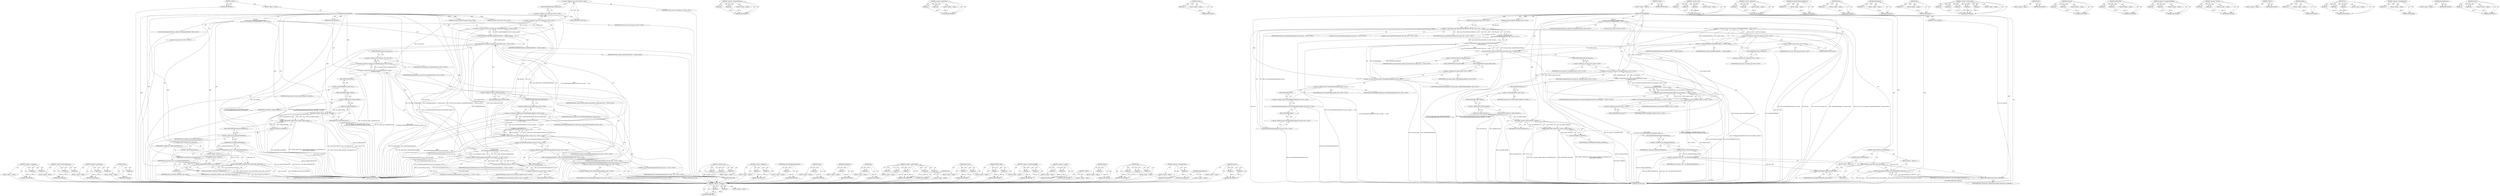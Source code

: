 digraph "std.move" {
vulnerable_212 [label=<(METHOD,&lt;operator&gt;.assignment)>];
vulnerable_213 [label=<(PARAM,p1)>];
vulnerable_214 [label=<(PARAM,p2)>];
vulnerable_215 [label=<(BLOCK,&lt;empty&gt;,&lt;empty&gt;)>];
vulnerable_216 [label=<(METHOD_RETURN,ANY)>];
vulnerable_196 [label=<(METHOD,&lt;operator&gt;.indirectFieldAccess)>];
vulnerable_197 [label=<(PARAM,p1)>];
vulnerable_198 [label=<(PARAM,p2)>];
vulnerable_199 [label=<(BLOCK,&lt;empty&gt;,&lt;empty&gt;)>];
vulnerable_200 [label=<(METHOD_RETURN,ANY)>];
vulnerable_145 [label=<(METHOD,&lt;operator&gt;.greaterThan)>];
vulnerable_146 [label=<(PARAM,p1)>];
vulnerable_147 [label=<(PARAM,p2)>];
vulnerable_148 [label=<(BLOCK,&lt;empty&gt;,&lt;empty&gt;)>];
vulnerable_149 [label=<(METHOD_RETURN,ANY)>];
vulnerable_170 [label=<(METHOD,stream)>];
vulnerable_171 [label=<(PARAM,p1)>];
vulnerable_172 [label=<(BLOCK,&lt;empty&gt;,&lt;empty&gt;)>];
vulnerable_173 [label=<(METHOD_RETURN,ANY)>];
vulnerable_6 [label=<(METHOD,&lt;global&gt;)<SUB>1</SUB>>];
vulnerable_7 [label=<(BLOCK,&lt;empty&gt;,&lt;empty&gt;)<SUB>1</SUB>>];
vulnerable_8 [label=<(METHOD,FileChangedHelper)<SUB>1</SUB>>];
vulnerable_9 [label="<(PARAM,const base::FilePath&amp; file_path)<SUB>2</SUB>>"];
vulnerable_10 [label="<(PARAM,const base::Time&amp; time)<SUB>3</SUB>>"];
vulnerable_11 [label=<(PARAM,bool error_expected)<SUB>4</SUB>>];
vulnerable_12 [label="<(BLOCK,{
   std::vector&lt;std::unique_ptr&lt;UploadElementR...,{
   std::vector&lt;std::unique_ptr&lt;UploadElementR...)<SUB>4</SUB>>"];
vulnerable_13 [label="<(&lt;operator&gt;.lessThan,std::vector&lt;std::unique_ptr&lt;UploadElementReader...)<SUB>5</SUB>>"];
vulnerable_14 [label="<(&lt;operator&gt;.lessThan,std::vector&lt;std::unique_ptr)<SUB>5</SUB>>"];
vulnerable_15 [label="<(&lt;operator&gt;.fieldAccess,std::vector)<SUB>5</SUB>>"];
vulnerable_16 [label="<(IDENTIFIER,std,std::vector&lt;std::unique_ptr)<SUB>5</SUB>>"];
vulnerable_17 [label=<(FIELD_IDENTIFIER,vector,vector)<SUB>5</SUB>>];
vulnerable_18 [label="<(&lt;operator&gt;.fieldAccess,std::unique_ptr)<SUB>5</SUB>>"];
vulnerable_19 [label="<(IDENTIFIER,std,std::vector&lt;std::unique_ptr)<SUB>5</SUB>>"];
vulnerable_20 [label=<(FIELD_IDENTIFIER,unique_ptr,unique_ptr)<SUB>5</SUB>>];
vulnerable_21 [label=<(&lt;operator&gt;.arithmeticShiftRight,UploadElementReader&gt;&gt; element_readers)<SUB>5</SUB>>];
vulnerable_22 [label=<(IDENTIFIER,UploadElementReader,UploadElementReader&gt;&gt; element_readers)<SUB>5</SUB>>];
vulnerable_23 [label=<(IDENTIFIER,element_readers,UploadElementReader&gt;&gt; element_readers)<SUB>5</SUB>>];
vulnerable_24 [label="<(push_back,element_readers.push_back(base::MakeUnique&lt;Uplo...)<SUB>6</SUB>>"];
vulnerable_25 [label=<(&lt;operator&gt;.fieldAccess,element_readers.push_back)<SUB>6</SUB>>];
vulnerable_26 [label="<(IDENTIFIER,element_readers,element_readers.push_back(base::MakeUnique&lt;Uplo...)<SUB>6</SUB>>"];
vulnerable_27 [label=<(FIELD_IDENTIFIER,push_back,push_back)<SUB>6</SUB>>];
vulnerable_28 [label="<(&lt;operator&gt;.greaterThan,base::MakeUnique&lt;UploadFileElementReader&gt;(
    ...)<SUB>6</SUB>>"];
vulnerable_29 [label="<(&lt;operator&gt;.lessThan,base::MakeUnique&lt;UploadFileElementReader)<SUB>6</SUB>>"];
vulnerable_30 [label="<(&lt;operator&gt;.fieldAccess,base::MakeUnique)<SUB>6</SUB>>"];
vulnerable_31 [label="<(IDENTIFIER,base,base::MakeUnique&lt;UploadFileElementReader)<SUB>6</SUB>>"];
vulnerable_32 [label=<(FIELD_IDENTIFIER,MakeUnique,MakeUnique)<SUB>6</SUB>>];
vulnerable_33 [label="<(IDENTIFIER,UploadFileElementReader,base::MakeUnique&lt;UploadFileElementReader)<SUB>6</SUB>>"];
vulnerable_34 [label="<(&lt;operator&gt;.bracketedPrimary,(
       base::ThreadTaskRunnerHandle::Get().ge...)<SUB>6</SUB>>"];
vulnerable_35 [label="<(&lt;operator&gt;.expressionList,base::ThreadTaskRunnerHandle::Get().get(), file...)<SUB>7</SUB>>"];
vulnerable_36 [label="<(get,base::ThreadTaskRunnerHandle::Get().get())<SUB>7</SUB>>"];
vulnerable_37 [label="<(&lt;operator&gt;.fieldAccess,base::ThreadTaskRunnerHandle::Get().get)<SUB>7</SUB>>"];
vulnerable_38 [label="<(base.ThreadTaskRunnerHandle.Get,base::ThreadTaskRunnerHandle::Get())<SUB>7</SUB>>"];
vulnerable_39 [label="<(&lt;operator&gt;.fieldAccess,base::ThreadTaskRunnerHandle::Get)<SUB>7</SUB>>"];
vulnerable_40 [label="<(&lt;operator&gt;.fieldAccess,base::ThreadTaskRunnerHandle)<SUB>7</SUB>>"];
vulnerable_41 [label="<(IDENTIFIER,base,base::ThreadTaskRunnerHandle::Get())<SUB>7</SUB>>"];
vulnerable_42 [label="<(IDENTIFIER,ThreadTaskRunnerHandle,base::ThreadTaskRunnerHandle::Get())<SUB>7</SUB>>"];
vulnerable_43 [label=<(FIELD_IDENTIFIER,Get,Get)<SUB>7</SUB>>];
vulnerable_44 [label=<(FIELD_IDENTIFIER,get,get)<SUB>7</SUB>>];
vulnerable_45 [label="<(IDENTIFIER,file_path,base::ThreadTaskRunnerHandle::Get().get(), file...)<SUB>7</SUB>>"];
vulnerable_46 [label="<(LITERAL,1,base::ThreadTaskRunnerHandle::Get().get(), file...)<SUB>7</SUB>>"];
vulnerable_47 [label="<(LITERAL,2,base::ThreadTaskRunnerHandle::Get().get(), file...)<SUB>7</SUB>>"];
vulnerable_48 [label="<(IDENTIFIER,time,base::ThreadTaskRunnerHandle::Get().get(), file...)<SUB>7</SUB>>"];
vulnerable_49 [label="<(LOCAL,TestCompletionCallback init_callback: TestCompletionCallback)<SUB>9</SUB>>"];
vulnerable_50 [label="<(&lt;operator&gt;.greaterThan,std::unique_ptr&lt;UploadDataStream&gt; stream(
     ...)<SUB>10</SUB>>"];
vulnerable_51 [label="<(&lt;operator&gt;.lessThan,std::unique_ptr&lt;UploadDataStream)<SUB>10</SUB>>"];
vulnerable_52 [label="<(&lt;operator&gt;.fieldAccess,std::unique_ptr)<SUB>10</SUB>>"];
vulnerable_53 [label="<(IDENTIFIER,std,std::unique_ptr&lt;UploadDataStream)<SUB>10</SUB>>"];
vulnerable_54 [label=<(FIELD_IDENTIFIER,unique_ptr,unique_ptr)<SUB>10</SUB>>];
vulnerable_55 [label="<(IDENTIFIER,UploadDataStream,std::unique_ptr&lt;UploadDataStream)<SUB>10</SUB>>"];
vulnerable_56 [label="<(stream,stream(
      new ElementsUploadDataStream(std:...)<SUB>10</SUB>>"];
vulnerable_57 [label="<(&lt;operator&gt;.new,new ElementsUploadDataStream(std::move(element_...)<SUB>11</SUB>>"];
vulnerable_58 [label="<(IDENTIFIER,ElementsUploadDataStream,new ElementsUploadDataStream(std::move(element_...)<SUB>11</SUB>>"];
vulnerable_59 [label="<(std.move,std::move(element_readers))<SUB>11</SUB>>"];
vulnerable_60 [label="<(&lt;operator&gt;.fieldAccess,std::move)<SUB>11</SUB>>"];
vulnerable_61 [label="<(IDENTIFIER,std,std::move(element_readers))<SUB>11</SUB>>"];
vulnerable_62 [label=<(FIELD_IDENTIFIER,move,move)<SUB>11</SUB>>];
vulnerable_63 [label="<(IDENTIFIER,element_readers,std::move(element_readers))<SUB>11</SUB>>"];
vulnerable_64 [label="<(LITERAL,0,new ElementsUploadDataStream(std::move(element_...)<SUB>11</SUB>>"];
vulnerable_65 [label=<(ASSERT_THAT,ASSERT_THAT(stream-&gt;Init(init_callback.callback...)<SUB>12</SUB>>];
vulnerable_66 [label=<(Init,stream-&gt;Init(init_callback.callback(), NetLogWi...)<SUB>12</SUB>>];
vulnerable_67 [label=<(&lt;operator&gt;.indirectFieldAccess,stream-&gt;Init)<SUB>12</SUB>>];
vulnerable_68 [label=<(IDENTIFIER,stream,stream-&gt;Init(init_callback.callback(), NetLogWi...)<SUB>12</SUB>>];
vulnerable_69 [label=<(FIELD_IDENTIFIER,Init,Init)<SUB>12</SUB>>];
vulnerable_70 [label=<(callback,init_callback.callback())<SUB>12</SUB>>];
vulnerable_71 [label=<(&lt;operator&gt;.fieldAccess,init_callback.callback)<SUB>12</SUB>>];
vulnerable_72 [label=<(IDENTIFIER,init_callback,init_callback.callback())<SUB>12</SUB>>];
vulnerable_73 [label=<(FIELD_IDENTIFIER,callback,callback)<SUB>12</SUB>>];
vulnerable_74 [label=<(NetLogWithSource,NetLogWithSource())<SUB>12</SUB>>];
vulnerable_75 [label=<(IsError,IsError(ERR_IO_PENDING))<SUB>13</SUB>>];
vulnerable_76 [label=<(IDENTIFIER,ERR_IO_PENDING,IsError(ERR_IO_PENDING))<SUB>13</SUB>>];
vulnerable_77 [label="<(LOCAL,int error_code: int)<SUB>14</SUB>>"];
vulnerable_78 [label=<(&lt;operator&gt;.assignment,error_code = init_callback.WaitForResult())<SUB>14</SUB>>];
vulnerable_79 [label=<(IDENTIFIER,error_code,error_code = init_callback.WaitForResult())<SUB>14</SUB>>];
vulnerable_80 [label=<(WaitForResult,init_callback.WaitForResult())<SUB>14</SUB>>];
vulnerable_81 [label=<(&lt;operator&gt;.fieldAccess,init_callback.WaitForResult)<SUB>14</SUB>>];
vulnerable_82 [label=<(IDENTIFIER,init_callback,init_callback.WaitForResult())<SUB>14</SUB>>];
vulnerable_83 [label=<(FIELD_IDENTIFIER,WaitForResult,WaitForResult)<SUB>14</SUB>>];
vulnerable_84 [label=<(CONTROL_STRUCTURE,IF,if (error_expected))<SUB>15</SUB>>];
vulnerable_85 [label=<(IDENTIFIER,error_expected,if (error_expected))<SUB>15</SUB>>];
vulnerable_86 [label=<(BLOCK,&lt;empty&gt;,&lt;empty&gt;)<SUB>16</SUB>>];
vulnerable_87 [label=<(ASSERT_THAT,ASSERT_THAT(error_code, IsError(ERR_UPLOAD_FILE...)<SUB>16</SUB>>];
vulnerable_88 [label=<(IDENTIFIER,error_code,ASSERT_THAT(error_code, IsError(ERR_UPLOAD_FILE...)<SUB>16</SUB>>];
vulnerable_89 [label=<(IsError,IsError(ERR_UPLOAD_FILE_CHANGED))<SUB>16</SUB>>];
vulnerable_90 [label=<(IDENTIFIER,ERR_UPLOAD_FILE_CHANGED,IsError(ERR_UPLOAD_FILE_CHANGED))<SUB>16</SUB>>];
vulnerable_91 [label=<(CONTROL_STRUCTURE,ELSE,else)<SUB>18</SUB>>];
vulnerable_92 [label=<(BLOCK,&lt;empty&gt;,&lt;empty&gt;)<SUB>18</SUB>>];
vulnerable_93 [label=<(ASSERT_THAT,ASSERT_THAT(error_code, IsOk()))<SUB>18</SUB>>];
vulnerable_94 [label=<(IDENTIFIER,error_code,ASSERT_THAT(error_code, IsOk()))<SUB>18</SUB>>];
vulnerable_95 [label=<(IsOk,IsOk())<SUB>18</SUB>>];
vulnerable_96 [label=<(METHOD_RETURN,void)<SUB>1</SUB>>];
vulnerable_98 [label=<(METHOD_RETURN,ANY)<SUB>1</SUB>>];
vulnerable_174 [label=<(METHOD,&lt;operator&gt;.new)>];
vulnerable_175 [label=<(PARAM,p1)>];
vulnerable_176 [label=<(PARAM,p2)>];
vulnerable_177 [label=<(PARAM,p3)>];
vulnerable_178 [label=<(BLOCK,&lt;empty&gt;,&lt;empty&gt;)>];
vulnerable_179 [label=<(METHOD_RETURN,ANY)>];
vulnerable_130 [label=<(METHOD,&lt;operator&gt;.fieldAccess)>];
vulnerable_131 [label=<(PARAM,p1)>];
vulnerable_132 [label=<(PARAM,p2)>];
vulnerable_133 [label=<(BLOCK,&lt;empty&gt;,&lt;empty&gt;)>];
vulnerable_134 [label=<(METHOD_RETURN,ANY)>];
vulnerable_166 [label=<(METHOD,base.ThreadTaskRunnerHandle.Get)>];
vulnerable_167 [label=<(PARAM,p1)>];
vulnerable_168 [label=<(BLOCK,&lt;empty&gt;,&lt;empty&gt;)>];
vulnerable_169 [label=<(METHOD_RETURN,ANY)>];
vulnerable_208 [label=<(METHOD,IsError)>];
vulnerable_209 [label=<(PARAM,p1)>];
vulnerable_210 [label=<(BLOCK,&lt;empty&gt;,&lt;empty&gt;)>];
vulnerable_211 [label=<(METHOD_RETURN,ANY)>];
vulnerable_217 [label=<(METHOD,WaitForResult)>];
vulnerable_218 [label=<(PARAM,p1)>];
vulnerable_219 [label=<(BLOCK,&lt;empty&gt;,&lt;empty&gt;)>];
vulnerable_220 [label=<(METHOD_RETURN,ANY)>];
vulnerable_162 [label=<(METHOD,get)>];
vulnerable_163 [label=<(PARAM,p1)>];
vulnerable_164 [label=<(BLOCK,&lt;empty&gt;,&lt;empty&gt;)>];
vulnerable_165 [label=<(METHOD_RETURN,ANY)>];
vulnerable_154 [label=<(METHOD,&lt;operator&gt;.expressionList)>];
vulnerable_155 [label=<(PARAM,p1)>];
vulnerable_156 [label=<(PARAM,p2)>];
vulnerable_157 [label=<(PARAM,p3)>];
vulnerable_158 [label=<(PARAM,p4)>];
vulnerable_159 [label=<(PARAM,p5)>];
vulnerable_160 [label=<(BLOCK,&lt;empty&gt;,&lt;empty&gt;)>];
vulnerable_161 [label=<(METHOD_RETURN,ANY)>];
vulnerable_221 [label=<(METHOD,IsOk)>];
vulnerable_222 [label=<(BLOCK,&lt;empty&gt;,&lt;empty&gt;)>];
vulnerable_223 [label=<(METHOD_RETURN,ANY)>];
vulnerable_140 [label=<(METHOD,push_back)>];
vulnerable_141 [label=<(PARAM,p1)>];
vulnerable_142 [label=<(PARAM,p2)>];
vulnerable_143 [label=<(BLOCK,&lt;empty&gt;,&lt;empty&gt;)>];
vulnerable_144 [label=<(METHOD_RETURN,ANY)>];
vulnerable_185 [label=<(METHOD,ASSERT_THAT)>];
vulnerable_186 [label=<(PARAM,p1)>];
vulnerable_187 [label=<(PARAM,p2)>];
vulnerable_188 [label=<(BLOCK,&lt;empty&gt;,&lt;empty&gt;)>];
vulnerable_189 [label=<(METHOD_RETURN,ANY)>];
vulnerable_135 [label=<(METHOD,&lt;operator&gt;.arithmeticShiftRight)>];
vulnerable_136 [label=<(PARAM,p1)>];
vulnerable_137 [label=<(PARAM,p2)>];
vulnerable_138 [label=<(BLOCK,&lt;empty&gt;,&lt;empty&gt;)>];
vulnerable_139 [label=<(METHOD_RETURN,ANY)>];
vulnerable_125 [label=<(METHOD,&lt;operator&gt;.lessThan)>];
vulnerable_126 [label=<(PARAM,p1)>];
vulnerable_127 [label=<(PARAM,p2)>];
vulnerable_128 [label=<(BLOCK,&lt;empty&gt;,&lt;empty&gt;)>];
vulnerable_129 [label=<(METHOD_RETURN,ANY)>];
vulnerable_119 [label=<(METHOD,&lt;global&gt;)<SUB>1</SUB>>];
vulnerable_120 [label=<(BLOCK,&lt;empty&gt;,&lt;empty&gt;)>];
vulnerable_121 [label=<(METHOD_RETURN,ANY)>];
vulnerable_201 [label=<(METHOD,callback)>];
vulnerable_202 [label=<(PARAM,p1)>];
vulnerable_203 [label=<(BLOCK,&lt;empty&gt;,&lt;empty&gt;)>];
vulnerable_204 [label=<(METHOD_RETURN,ANY)>];
vulnerable_190 [label=<(METHOD,Init)>];
vulnerable_191 [label=<(PARAM,p1)>];
vulnerable_192 [label=<(PARAM,p2)>];
vulnerable_193 [label=<(PARAM,p3)>];
vulnerable_194 [label=<(BLOCK,&lt;empty&gt;,&lt;empty&gt;)>];
vulnerable_195 [label=<(METHOD_RETURN,ANY)>];
vulnerable_150 [label=<(METHOD,&lt;operator&gt;.bracketedPrimary)>];
vulnerable_151 [label=<(PARAM,p1)>];
vulnerable_152 [label=<(BLOCK,&lt;empty&gt;,&lt;empty&gt;)>];
vulnerable_153 [label=<(METHOD_RETURN,ANY)>];
vulnerable_205 [label=<(METHOD,NetLogWithSource)>];
vulnerable_206 [label=<(BLOCK,&lt;empty&gt;,&lt;empty&gt;)>];
vulnerable_207 [label=<(METHOD_RETURN,ANY)>];
vulnerable_180 [label=<(METHOD,std.move)>];
vulnerable_181 [label=<(PARAM,p1)>];
vulnerable_182 [label=<(PARAM,p2)>];
vulnerable_183 [label=<(BLOCK,&lt;empty&gt;,&lt;empty&gt;)>];
vulnerable_184 [label=<(METHOD_RETURN,ANY)>];
fixed_212 [label=<(METHOD,&lt;operator&gt;.assignment)>];
fixed_213 [label=<(PARAM,p1)>];
fixed_214 [label=<(PARAM,p2)>];
fixed_215 [label=<(BLOCK,&lt;empty&gt;,&lt;empty&gt;)>];
fixed_216 [label=<(METHOD_RETURN,ANY)>];
fixed_196 [label=<(METHOD,&lt;operator&gt;.indirectFieldAccess)>];
fixed_197 [label=<(PARAM,p1)>];
fixed_198 [label=<(PARAM,p2)>];
fixed_199 [label=<(BLOCK,&lt;empty&gt;,&lt;empty&gt;)>];
fixed_200 [label=<(METHOD_RETURN,ANY)>];
fixed_145 [label=<(METHOD,&lt;operator&gt;.greaterThan)>];
fixed_146 [label=<(PARAM,p1)>];
fixed_147 [label=<(PARAM,p2)>];
fixed_148 [label=<(BLOCK,&lt;empty&gt;,&lt;empty&gt;)>];
fixed_149 [label=<(METHOD_RETURN,ANY)>];
fixed_170 [label=<(METHOD,stream)>];
fixed_171 [label=<(PARAM,p1)>];
fixed_172 [label=<(BLOCK,&lt;empty&gt;,&lt;empty&gt;)>];
fixed_173 [label=<(METHOD_RETURN,ANY)>];
fixed_6 [label=<(METHOD,&lt;global&gt;)<SUB>1</SUB>>];
fixed_7 [label=<(BLOCK,&lt;empty&gt;,&lt;empty&gt;)<SUB>1</SUB>>];
fixed_8 [label=<(METHOD,FileChangedHelper)<SUB>1</SUB>>];
fixed_9 [label="<(PARAM,const base::FilePath&amp; file_path)<SUB>2</SUB>>"];
fixed_10 [label="<(PARAM,const base::Time&amp; time)<SUB>3</SUB>>"];
fixed_11 [label=<(PARAM,bool error_expected)<SUB>4</SUB>>];
fixed_12 [label="<(BLOCK,{
   std::vector&lt;std::unique_ptr&lt;UploadElementR...,{
   std::vector&lt;std::unique_ptr&lt;UploadElementR...)<SUB>4</SUB>>"];
fixed_13 [label="<(&lt;operator&gt;.lessThan,std::vector&lt;std::unique_ptr&lt;UploadElementReader...)<SUB>5</SUB>>"];
fixed_14 [label="<(&lt;operator&gt;.lessThan,std::vector&lt;std::unique_ptr)<SUB>5</SUB>>"];
fixed_15 [label="<(&lt;operator&gt;.fieldAccess,std::vector)<SUB>5</SUB>>"];
fixed_16 [label="<(IDENTIFIER,std,std::vector&lt;std::unique_ptr)<SUB>5</SUB>>"];
fixed_17 [label=<(FIELD_IDENTIFIER,vector,vector)<SUB>5</SUB>>];
fixed_18 [label="<(&lt;operator&gt;.fieldAccess,std::unique_ptr)<SUB>5</SUB>>"];
fixed_19 [label="<(IDENTIFIER,std,std::vector&lt;std::unique_ptr)<SUB>5</SUB>>"];
fixed_20 [label=<(FIELD_IDENTIFIER,unique_ptr,unique_ptr)<SUB>5</SUB>>];
fixed_21 [label=<(&lt;operator&gt;.arithmeticShiftRight,UploadElementReader&gt;&gt; element_readers)<SUB>5</SUB>>];
fixed_22 [label=<(IDENTIFIER,UploadElementReader,UploadElementReader&gt;&gt; element_readers)<SUB>5</SUB>>];
fixed_23 [label=<(IDENTIFIER,element_readers,UploadElementReader&gt;&gt; element_readers)<SUB>5</SUB>>];
fixed_24 [label="<(push_back,element_readers.push_back(std::make_unique&lt;Uplo...)<SUB>6</SUB>>"];
fixed_25 [label=<(&lt;operator&gt;.fieldAccess,element_readers.push_back)<SUB>6</SUB>>];
fixed_26 [label="<(IDENTIFIER,element_readers,element_readers.push_back(std::make_unique&lt;Uplo...)<SUB>6</SUB>>"];
fixed_27 [label=<(FIELD_IDENTIFIER,push_back,push_back)<SUB>6</SUB>>];
fixed_28 [label="<(&lt;operator&gt;.greaterThan,std::make_unique&lt;UploadFileElementReader&gt;(
    ...)<SUB>6</SUB>>"];
fixed_29 [label="<(&lt;operator&gt;.lessThan,std::make_unique&lt;UploadFileElementReader)<SUB>6</SUB>>"];
fixed_30 [label="<(&lt;operator&gt;.fieldAccess,std::make_unique)<SUB>6</SUB>>"];
fixed_31 [label="<(IDENTIFIER,std,std::make_unique&lt;UploadFileElementReader)<SUB>6</SUB>>"];
fixed_32 [label=<(FIELD_IDENTIFIER,make_unique,make_unique)<SUB>6</SUB>>];
fixed_33 [label="<(IDENTIFIER,UploadFileElementReader,std::make_unique&lt;UploadFileElementReader)<SUB>6</SUB>>"];
fixed_34 [label="<(&lt;operator&gt;.bracketedPrimary,(
       base::ThreadTaskRunnerHandle::Get().ge...)<SUB>6</SUB>>"];
fixed_35 [label="<(&lt;operator&gt;.expressionList,base::ThreadTaskRunnerHandle::Get().get(), file...)<SUB>7</SUB>>"];
fixed_36 [label="<(get,base::ThreadTaskRunnerHandle::Get().get())<SUB>7</SUB>>"];
fixed_37 [label="<(&lt;operator&gt;.fieldAccess,base::ThreadTaskRunnerHandle::Get().get)<SUB>7</SUB>>"];
fixed_38 [label="<(base.ThreadTaskRunnerHandle.Get,base::ThreadTaskRunnerHandle::Get())<SUB>7</SUB>>"];
fixed_39 [label="<(&lt;operator&gt;.fieldAccess,base::ThreadTaskRunnerHandle::Get)<SUB>7</SUB>>"];
fixed_40 [label="<(&lt;operator&gt;.fieldAccess,base::ThreadTaskRunnerHandle)<SUB>7</SUB>>"];
fixed_41 [label="<(IDENTIFIER,base,base::ThreadTaskRunnerHandle::Get())<SUB>7</SUB>>"];
fixed_42 [label="<(IDENTIFIER,ThreadTaskRunnerHandle,base::ThreadTaskRunnerHandle::Get())<SUB>7</SUB>>"];
fixed_43 [label=<(FIELD_IDENTIFIER,Get,Get)<SUB>7</SUB>>];
fixed_44 [label=<(FIELD_IDENTIFIER,get,get)<SUB>7</SUB>>];
fixed_45 [label="<(IDENTIFIER,file_path,base::ThreadTaskRunnerHandle::Get().get(), file...)<SUB>7</SUB>>"];
fixed_46 [label="<(LITERAL,1,base::ThreadTaskRunnerHandle::Get().get(), file...)<SUB>7</SUB>>"];
fixed_47 [label="<(LITERAL,2,base::ThreadTaskRunnerHandle::Get().get(), file...)<SUB>7</SUB>>"];
fixed_48 [label="<(IDENTIFIER,time,base::ThreadTaskRunnerHandle::Get().get(), file...)<SUB>7</SUB>>"];
fixed_49 [label="<(LOCAL,TestCompletionCallback init_callback: TestCompletionCallback)<SUB>9</SUB>>"];
fixed_50 [label="<(&lt;operator&gt;.greaterThan,std::unique_ptr&lt;UploadDataStream&gt; stream(
     ...)<SUB>10</SUB>>"];
fixed_51 [label="<(&lt;operator&gt;.lessThan,std::unique_ptr&lt;UploadDataStream)<SUB>10</SUB>>"];
fixed_52 [label="<(&lt;operator&gt;.fieldAccess,std::unique_ptr)<SUB>10</SUB>>"];
fixed_53 [label="<(IDENTIFIER,std,std::unique_ptr&lt;UploadDataStream)<SUB>10</SUB>>"];
fixed_54 [label=<(FIELD_IDENTIFIER,unique_ptr,unique_ptr)<SUB>10</SUB>>];
fixed_55 [label="<(IDENTIFIER,UploadDataStream,std::unique_ptr&lt;UploadDataStream)<SUB>10</SUB>>"];
fixed_56 [label="<(stream,stream(
      new ElementsUploadDataStream(std:...)<SUB>10</SUB>>"];
fixed_57 [label="<(&lt;operator&gt;.new,new ElementsUploadDataStream(std::move(element_...)<SUB>11</SUB>>"];
fixed_58 [label="<(IDENTIFIER,ElementsUploadDataStream,new ElementsUploadDataStream(std::move(element_...)<SUB>11</SUB>>"];
fixed_59 [label="<(std.move,std::move(element_readers))<SUB>11</SUB>>"];
fixed_60 [label="<(&lt;operator&gt;.fieldAccess,std::move)<SUB>11</SUB>>"];
fixed_61 [label="<(IDENTIFIER,std,std::move(element_readers))<SUB>11</SUB>>"];
fixed_62 [label=<(FIELD_IDENTIFIER,move,move)<SUB>11</SUB>>];
fixed_63 [label="<(IDENTIFIER,element_readers,std::move(element_readers))<SUB>11</SUB>>"];
fixed_64 [label="<(LITERAL,0,new ElementsUploadDataStream(std::move(element_...)<SUB>11</SUB>>"];
fixed_65 [label=<(ASSERT_THAT,ASSERT_THAT(stream-&gt;Init(init_callback.callback...)<SUB>12</SUB>>];
fixed_66 [label=<(Init,stream-&gt;Init(init_callback.callback(), NetLogWi...)<SUB>12</SUB>>];
fixed_67 [label=<(&lt;operator&gt;.indirectFieldAccess,stream-&gt;Init)<SUB>12</SUB>>];
fixed_68 [label=<(IDENTIFIER,stream,stream-&gt;Init(init_callback.callback(), NetLogWi...)<SUB>12</SUB>>];
fixed_69 [label=<(FIELD_IDENTIFIER,Init,Init)<SUB>12</SUB>>];
fixed_70 [label=<(callback,init_callback.callback())<SUB>12</SUB>>];
fixed_71 [label=<(&lt;operator&gt;.fieldAccess,init_callback.callback)<SUB>12</SUB>>];
fixed_72 [label=<(IDENTIFIER,init_callback,init_callback.callback())<SUB>12</SUB>>];
fixed_73 [label=<(FIELD_IDENTIFIER,callback,callback)<SUB>12</SUB>>];
fixed_74 [label=<(NetLogWithSource,NetLogWithSource())<SUB>12</SUB>>];
fixed_75 [label=<(IsError,IsError(ERR_IO_PENDING))<SUB>13</SUB>>];
fixed_76 [label=<(IDENTIFIER,ERR_IO_PENDING,IsError(ERR_IO_PENDING))<SUB>13</SUB>>];
fixed_77 [label="<(LOCAL,int error_code: int)<SUB>14</SUB>>"];
fixed_78 [label=<(&lt;operator&gt;.assignment,error_code = init_callback.WaitForResult())<SUB>14</SUB>>];
fixed_79 [label=<(IDENTIFIER,error_code,error_code = init_callback.WaitForResult())<SUB>14</SUB>>];
fixed_80 [label=<(WaitForResult,init_callback.WaitForResult())<SUB>14</SUB>>];
fixed_81 [label=<(&lt;operator&gt;.fieldAccess,init_callback.WaitForResult)<SUB>14</SUB>>];
fixed_82 [label=<(IDENTIFIER,init_callback,init_callback.WaitForResult())<SUB>14</SUB>>];
fixed_83 [label=<(FIELD_IDENTIFIER,WaitForResult,WaitForResult)<SUB>14</SUB>>];
fixed_84 [label=<(CONTROL_STRUCTURE,IF,if (error_expected))<SUB>15</SUB>>];
fixed_85 [label=<(IDENTIFIER,error_expected,if (error_expected))<SUB>15</SUB>>];
fixed_86 [label=<(BLOCK,&lt;empty&gt;,&lt;empty&gt;)<SUB>16</SUB>>];
fixed_87 [label=<(ASSERT_THAT,ASSERT_THAT(error_code, IsError(ERR_UPLOAD_FILE...)<SUB>16</SUB>>];
fixed_88 [label=<(IDENTIFIER,error_code,ASSERT_THAT(error_code, IsError(ERR_UPLOAD_FILE...)<SUB>16</SUB>>];
fixed_89 [label=<(IsError,IsError(ERR_UPLOAD_FILE_CHANGED))<SUB>16</SUB>>];
fixed_90 [label=<(IDENTIFIER,ERR_UPLOAD_FILE_CHANGED,IsError(ERR_UPLOAD_FILE_CHANGED))<SUB>16</SUB>>];
fixed_91 [label=<(CONTROL_STRUCTURE,ELSE,else)<SUB>18</SUB>>];
fixed_92 [label=<(BLOCK,&lt;empty&gt;,&lt;empty&gt;)<SUB>18</SUB>>];
fixed_93 [label=<(ASSERT_THAT,ASSERT_THAT(error_code, IsOk()))<SUB>18</SUB>>];
fixed_94 [label=<(IDENTIFIER,error_code,ASSERT_THAT(error_code, IsOk()))<SUB>18</SUB>>];
fixed_95 [label=<(IsOk,IsOk())<SUB>18</SUB>>];
fixed_96 [label=<(METHOD_RETURN,void)<SUB>1</SUB>>];
fixed_98 [label=<(METHOD_RETURN,ANY)<SUB>1</SUB>>];
fixed_174 [label=<(METHOD,&lt;operator&gt;.new)>];
fixed_175 [label=<(PARAM,p1)>];
fixed_176 [label=<(PARAM,p2)>];
fixed_177 [label=<(PARAM,p3)>];
fixed_178 [label=<(BLOCK,&lt;empty&gt;,&lt;empty&gt;)>];
fixed_179 [label=<(METHOD_RETURN,ANY)>];
fixed_130 [label=<(METHOD,&lt;operator&gt;.fieldAccess)>];
fixed_131 [label=<(PARAM,p1)>];
fixed_132 [label=<(PARAM,p2)>];
fixed_133 [label=<(BLOCK,&lt;empty&gt;,&lt;empty&gt;)>];
fixed_134 [label=<(METHOD_RETURN,ANY)>];
fixed_166 [label=<(METHOD,base.ThreadTaskRunnerHandle.Get)>];
fixed_167 [label=<(PARAM,p1)>];
fixed_168 [label=<(BLOCK,&lt;empty&gt;,&lt;empty&gt;)>];
fixed_169 [label=<(METHOD_RETURN,ANY)>];
fixed_208 [label=<(METHOD,IsError)>];
fixed_209 [label=<(PARAM,p1)>];
fixed_210 [label=<(BLOCK,&lt;empty&gt;,&lt;empty&gt;)>];
fixed_211 [label=<(METHOD_RETURN,ANY)>];
fixed_217 [label=<(METHOD,WaitForResult)>];
fixed_218 [label=<(PARAM,p1)>];
fixed_219 [label=<(BLOCK,&lt;empty&gt;,&lt;empty&gt;)>];
fixed_220 [label=<(METHOD_RETURN,ANY)>];
fixed_162 [label=<(METHOD,get)>];
fixed_163 [label=<(PARAM,p1)>];
fixed_164 [label=<(BLOCK,&lt;empty&gt;,&lt;empty&gt;)>];
fixed_165 [label=<(METHOD_RETURN,ANY)>];
fixed_154 [label=<(METHOD,&lt;operator&gt;.expressionList)>];
fixed_155 [label=<(PARAM,p1)>];
fixed_156 [label=<(PARAM,p2)>];
fixed_157 [label=<(PARAM,p3)>];
fixed_158 [label=<(PARAM,p4)>];
fixed_159 [label=<(PARAM,p5)>];
fixed_160 [label=<(BLOCK,&lt;empty&gt;,&lt;empty&gt;)>];
fixed_161 [label=<(METHOD_RETURN,ANY)>];
fixed_221 [label=<(METHOD,IsOk)>];
fixed_222 [label=<(BLOCK,&lt;empty&gt;,&lt;empty&gt;)>];
fixed_223 [label=<(METHOD_RETURN,ANY)>];
fixed_140 [label=<(METHOD,push_back)>];
fixed_141 [label=<(PARAM,p1)>];
fixed_142 [label=<(PARAM,p2)>];
fixed_143 [label=<(BLOCK,&lt;empty&gt;,&lt;empty&gt;)>];
fixed_144 [label=<(METHOD_RETURN,ANY)>];
fixed_185 [label=<(METHOD,ASSERT_THAT)>];
fixed_186 [label=<(PARAM,p1)>];
fixed_187 [label=<(PARAM,p2)>];
fixed_188 [label=<(BLOCK,&lt;empty&gt;,&lt;empty&gt;)>];
fixed_189 [label=<(METHOD_RETURN,ANY)>];
fixed_135 [label=<(METHOD,&lt;operator&gt;.arithmeticShiftRight)>];
fixed_136 [label=<(PARAM,p1)>];
fixed_137 [label=<(PARAM,p2)>];
fixed_138 [label=<(BLOCK,&lt;empty&gt;,&lt;empty&gt;)>];
fixed_139 [label=<(METHOD_RETURN,ANY)>];
fixed_125 [label=<(METHOD,&lt;operator&gt;.lessThan)>];
fixed_126 [label=<(PARAM,p1)>];
fixed_127 [label=<(PARAM,p2)>];
fixed_128 [label=<(BLOCK,&lt;empty&gt;,&lt;empty&gt;)>];
fixed_129 [label=<(METHOD_RETURN,ANY)>];
fixed_119 [label=<(METHOD,&lt;global&gt;)<SUB>1</SUB>>];
fixed_120 [label=<(BLOCK,&lt;empty&gt;,&lt;empty&gt;)>];
fixed_121 [label=<(METHOD_RETURN,ANY)>];
fixed_201 [label=<(METHOD,callback)>];
fixed_202 [label=<(PARAM,p1)>];
fixed_203 [label=<(BLOCK,&lt;empty&gt;,&lt;empty&gt;)>];
fixed_204 [label=<(METHOD_RETURN,ANY)>];
fixed_190 [label=<(METHOD,Init)>];
fixed_191 [label=<(PARAM,p1)>];
fixed_192 [label=<(PARAM,p2)>];
fixed_193 [label=<(PARAM,p3)>];
fixed_194 [label=<(BLOCK,&lt;empty&gt;,&lt;empty&gt;)>];
fixed_195 [label=<(METHOD_RETURN,ANY)>];
fixed_150 [label=<(METHOD,&lt;operator&gt;.bracketedPrimary)>];
fixed_151 [label=<(PARAM,p1)>];
fixed_152 [label=<(BLOCK,&lt;empty&gt;,&lt;empty&gt;)>];
fixed_153 [label=<(METHOD_RETURN,ANY)>];
fixed_205 [label=<(METHOD,NetLogWithSource)>];
fixed_206 [label=<(BLOCK,&lt;empty&gt;,&lt;empty&gt;)>];
fixed_207 [label=<(METHOD_RETURN,ANY)>];
fixed_180 [label=<(METHOD,std.move)>];
fixed_181 [label=<(PARAM,p1)>];
fixed_182 [label=<(PARAM,p2)>];
fixed_183 [label=<(BLOCK,&lt;empty&gt;,&lt;empty&gt;)>];
fixed_184 [label=<(METHOD_RETURN,ANY)>];
vulnerable_212 -> vulnerable_213  [key=0, label="AST: "];
vulnerable_212 -> vulnerable_213  [key=1, label="DDG: "];
vulnerable_212 -> vulnerable_215  [key=0, label="AST: "];
vulnerable_212 -> vulnerable_214  [key=0, label="AST: "];
vulnerable_212 -> vulnerable_214  [key=1, label="DDG: "];
vulnerable_212 -> vulnerable_216  [key=0, label="AST: "];
vulnerable_212 -> vulnerable_216  [key=1, label="CFG: "];
vulnerable_213 -> vulnerable_216  [key=0, label="DDG: p1"];
vulnerable_214 -> vulnerable_216  [key=0, label="DDG: p2"];
vulnerable_215 -> fixed_212  [key=0];
vulnerable_216 -> fixed_212  [key=0];
vulnerable_196 -> vulnerable_197  [key=0, label="AST: "];
vulnerable_196 -> vulnerable_197  [key=1, label="DDG: "];
vulnerable_196 -> vulnerable_199  [key=0, label="AST: "];
vulnerable_196 -> vulnerable_198  [key=0, label="AST: "];
vulnerable_196 -> vulnerable_198  [key=1, label="DDG: "];
vulnerable_196 -> vulnerable_200  [key=0, label="AST: "];
vulnerable_196 -> vulnerable_200  [key=1, label="CFG: "];
vulnerable_197 -> vulnerable_200  [key=0, label="DDG: p1"];
vulnerable_198 -> vulnerable_200  [key=0, label="DDG: p2"];
vulnerable_199 -> fixed_212  [key=0];
vulnerable_200 -> fixed_212  [key=0];
vulnerable_145 -> vulnerable_146  [key=0, label="AST: "];
vulnerable_145 -> vulnerable_146  [key=1, label="DDG: "];
vulnerable_145 -> vulnerable_148  [key=0, label="AST: "];
vulnerable_145 -> vulnerable_147  [key=0, label="AST: "];
vulnerable_145 -> vulnerable_147  [key=1, label="DDG: "];
vulnerable_145 -> vulnerable_149  [key=0, label="AST: "];
vulnerable_145 -> vulnerable_149  [key=1, label="CFG: "];
vulnerable_146 -> vulnerable_149  [key=0, label="DDG: p1"];
vulnerable_147 -> vulnerable_149  [key=0, label="DDG: p2"];
vulnerable_148 -> fixed_212  [key=0];
vulnerable_149 -> fixed_212  [key=0];
vulnerable_170 -> vulnerable_171  [key=0, label="AST: "];
vulnerable_170 -> vulnerable_171  [key=1, label="DDG: "];
vulnerable_170 -> vulnerable_172  [key=0, label="AST: "];
vulnerable_170 -> vulnerable_173  [key=0, label="AST: "];
vulnerable_170 -> vulnerable_173  [key=1, label="CFG: "];
vulnerable_171 -> vulnerable_173  [key=0, label="DDG: p1"];
vulnerable_172 -> fixed_212  [key=0];
vulnerable_173 -> fixed_212  [key=0];
vulnerable_6 -> vulnerable_7  [key=0, label="AST: "];
vulnerable_6 -> vulnerable_98  [key=0, label="AST: "];
vulnerable_6 -> vulnerable_98  [key=1, label="CFG: "];
vulnerable_7 -> vulnerable_8  [key=0, label="AST: "];
vulnerable_8 -> vulnerable_9  [key=0, label="AST: "];
vulnerable_8 -> vulnerable_9  [key=1, label="DDG: "];
vulnerable_8 -> vulnerable_10  [key=0, label="AST: "];
vulnerable_8 -> vulnerable_10  [key=1, label="DDG: "];
vulnerable_8 -> vulnerable_11  [key=0, label="AST: "];
vulnerable_8 -> vulnerable_11  [key=1, label="DDG: "];
vulnerable_8 -> vulnerable_12  [key=0, label="AST: "];
vulnerable_8 -> vulnerable_96  [key=0, label="AST: "];
vulnerable_8 -> vulnerable_17  [key=0, label="CFG: "];
vulnerable_8 -> vulnerable_85  [key=0, label="DDG: "];
vulnerable_8 -> vulnerable_21  [key=0, label="DDG: "];
vulnerable_8 -> vulnerable_51  [key=0, label="DDG: "];
vulnerable_8 -> vulnerable_66  [key=0, label="DDG: "];
vulnerable_8 -> vulnerable_75  [key=0, label="DDG: "];
vulnerable_8 -> vulnerable_29  [key=0, label="DDG: "];
vulnerable_8 -> vulnerable_57  [key=0, label="DDG: "];
vulnerable_8 -> vulnerable_87  [key=0, label="DDG: "];
vulnerable_8 -> vulnerable_35  [key=0, label="DDG: "];
vulnerable_8 -> vulnerable_59  [key=0, label="DDG: "];
vulnerable_8 -> vulnerable_89  [key=0, label="DDG: "];
vulnerable_8 -> vulnerable_93  [key=0, label="DDG: "];
vulnerable_9 -> vulnerable_35  [key=0, label="DDG: file_path"];
vulnerable_10 -> vulnerable_35  [key=0, label="DDG: time"];
vulnerable_11 -> vulnerable_96  [key=0, label="DDG: error_expected"];
vulnerable_12 -> vulnerable_13  [key=0, label="AST: "];
vulnerable_12 -> vulnerable_24  [key=0, label="AST: "];
vulnerable_12 -> vulnerable_49  [key=0, label="AST: "];
vulnerable_12 -> vulnerable_50  [key=0, label="AST: "];
vulnerable_12 -> vulnerable_65  [key=0, label="AST: "];
vulnerable_12 -> vulnerable_77  [key=0, label="AST: "];
vulnerable_12 -> vulnerable_78  [key=0, label="AST: "];
vulnerable_12 -> vulnerable_84  [key=0, label="AST: "];
vulnerable_13 -> vulnerable_14  [key=0, label="AST: "];
vulnerable_13 -> vulnerable_21  [key=0, label="AST: "];
vulnerable_13 -> vulnerable_27  [key=0, label="CFG: "];
vulnerable_13 -> vulnerable_96  [key=0, label="DDG: std::vector&lt;std::unique_ptr"];
vulnerable_13 -> vulnerable_96  [key=1, label="DDG: UploadElementReader&gt;&gt; element_readers"];
vulnerable_13 -> vulnerable_96  [key=2, label="DDG: std::vector&lt;std::unique_ptr&lt;UploadElementReader&gt;&gt; element_readers"];
vulnerable_14 -> vulnerable_15  [key=0, label="AST: "];
vulnerable_14 -> vulnerable_18  [key=0, label="AST: "];
vulnerable_14 -> vulnerable_21  [key=0, label="CFG: "];
vulnerable_14 -> vulnerable_96  [key=0, label="DDG: std::vector"];
vulnerable_14 -> vulnerable_13  [key=0, label="DDG: std::vector"];
vulnerable_14 -> vulnerable_13  [key=1, label="DDG: std::unique_ptr"];
vulnerable_14 -> vulnerable_51  [key=0, label="DDG: std::unique_ptr"];
vulnerable_15 -> vulnerable_16  [key=0, label="AST: "];
vulnerable_15 -> vulnerable_17  [key=0, label="AST: "];
vulnerable_15 -> vulnerable_20  [key=0, label="CFG: "];
vulnerable_16 -> fixed_212  [key=0];
vulnerable_17 -> vulnerable_15  [key=0, label="CFG: "];
vulnerable_18 -> vulnerable_19  [key=0, label="AST: "];
vulnerable_18 -> vulnerable_20  [key=0, label="AST: "];
vulnerable_18 -> vulnerable_14  [key=0, label="CFG: "];
vulnerable_19 -> fixed_212  [key=0];
vulnerable_20 -> vulnerable_18  [key=0, label="CFG: "];
vulnerable_21 -> vulnerable_22  [key=0, label="AST: "];
vulnerable_21 -> vulnerable_23  [key=0, label="AST: "];
vulnerable_21 -> vulnerable_13  [key=0, label="CFG: "];
vulnerable_21 -> vulnerable_13  [key=1, label="DDG: UploadElementReader"];
vulnerable_21 -> vulnerable_13  [key=2, label="DDG: element_readers"];
vulnerable_21 -> vulnerable_96  [key=0, label="DDG: UploadElementReader"];
vulnerable_21 -> vulnerable_24  [key=0, label="DDG: element_readers"];
vulnerable_21 -> vulnerable_59  [key=0, label="DDG: element_readers"];
vulnerable_22 -> fixed_212  [key=0];
vulnerable_23 -> fixed_212  [key=0];
vulnerable_24 -> vulnerable_25  [key=0, label="AST: "];
vulnerable_24 -> vulnerable_28  [key=0, label="AST: "];
vulnerable_24 -> vulnerable_54  [key=0, label="CFG: "];
vulnerable_24 -> vulnerable_96  [key=0, label="DDG: base::MakeUnique&lt;UploadFileElementReader&gt;(
       base::ThreadTaskRunnerHandle::Get().get(), file_path, 1, 2, time)"];
vulnerable_24 -> vulnerable_96  [key=1, label="DDG: element_readers.push_back(base::MakeUnique&lt;UploadFileElementReader&gt;(
       base::ThreadTaskRunnerHandle::Get().get(), file_path, 1, 2, time))"];
vulnerable_24 -> vulnerable_59  [key=0, label="DDG: element_readers.push_back"];
vulnerable_25 -> vulnerable_26  [key=0, label="AST: "];
vulnerable_25 -> vulnerable_27  [key=0, label="AST: "];
vulnerable_25 -> vulnerable_32  [key=0, label="CFG: "];
vulnerable_26 -> fixed_212  [key=0];
vulnerable_27 -> vulnerable_25  [key=0, label="CFG: "];
vulnerable_28 -> vulnerable_29  [key=0, label="AST: "];
vulnerable_28 -> vulnerable_34  [key=0, label="AST: "];
vulnerable_28 -> vulnerable_24  [key=0, label="CFG: "];
vulnerable_28 -> vulnerable_24  [key=1, label="DDG: base::MakeUnique&lt;UploadFileElementReader"];
vulnerable_28 -> vulnerable_24  [key=2, label="DDG: (
       base::ThreadTaskRunnerHandle::Get().get(), file_path, 1, 2, time)"];
vulnerable_28 -> vulnerable_96  [key=0, label="DDG: base::MakeUnique&lt;UploadFileElementReader"];
vulnerable_28 -> vulnerable_96  [key=1, label="DDG: (
       base::ThreadTaskRunnerHandle::Get().get(), file_path, 1, 2, time)"];
vulnerable_29 -> vulnerable_30  [key=0, label="AST: "];
vulnerable_29 -> vulnerable_33  [key=0, label="AST: "];
vulnerable_29 -> vulnerable_40  [key=0, label="CFG: "];
vulnerable_29 -> vulnerable_96  [key=0, label="DDG: base::MakeUnique"];
vulnerable_29 -> vulnerable_96  [key=1, label="DDG: UploadFileElementReader"];
vulnerable_29 -> vulnerable_28  [key=0, label="DDG: base::MakeUnique"];
vulnerable_29 -> vulnerable_28  [key=1, label="DDG: UploadFileElementReader"];
vulnerable_30 -> vulnerable_31  [key=0, label="AST: "];
vulnerable_30 -> vulnerable_32  [key=0, label="AST: "];
vulnerable_30 -> vulnerable_29  [key=0, label="CFG: "];
vulnerable_31 -> fixed_212  [key=0];
vulnerable_32 -> vulnerable_30  [key=0, label="CFG: "];
vulnerable_33 -> fixed_212  [key=0];
vulnerable_34 -> vulnerable_35  [key=0, label="AST: "];
vulnerable_34 -> vulnerable_28  [key=0, label="CFG: "];
vulnerable_34 -> vulnerable_28  [key=1, label="DDG: base::ThreadTaskRunnerHandle::Get().get(), file_path, 1, 2, time"];
vulnerable_34 -> vulnerable_96  [key=0, label="DDG: base::ThreadTaskRunnerHandle::Get().get(), file_path, 1, 2, time"];
vulnerable_35 -> vulnerable_36  [key=0, label="AST: "];
vulnerable_35 -> vulnerable_45  [key=0, label="AST: "];
vulnerable_35 -> vulnerable_46  [key=0, label="AST: "];
vulnerable_35 -> vulnerable_47  [key=0, label="AST: "];
vulnerable_35 -> vulnerable_48  [key=0, label="AST: "];
vulnerable_35 -> vulnerable_34  [key=0, label="CFG: "];
vulnerable_35 -> vulnerable_34  [key=1, label="DDG: 1"];
vulnerable_35 -> vulnerable_34  [key=2, label="DDG: base::ThreadTaskRunnerHandle::Get().get()"];
vulnerable_35 -> vulnerable_34  [key=3, label="DDG: time"];
vulnerable_35 -> vulnerable_34  [key=4, label="DDG: 2"];
vulnerable_35 -> vulnerable_34  [key=5, label="DDG: file_path"];
vulnerable_35 -> vulnerable_96  [key=0, label="DDG: base::ThreadTaskRunnerHandle::Get().get()"];
vulnerable_35 -> vulnerable_96  [key=1, label="DDG: file_path"];
vulnerable_35 -> vulnerable_96  [key=2, label="DDG: time"];
vulnerable_36 -> vulnerable_37  [key=0, label="AST: "];
vulnerable_36 -> vulnerable_35  [key=0, label="CFG: "];
vulnerable_36 -> vulnerable_35  [key=1, label="DDG: base::ThreadTaskRunnerHandle::Get().get"];
vulnerable_36 -> vulnerable_96  [key=0, label="DDG: base::ThreadTaskRunnerHandle::Get().get"];
vulnerable_37 -> vulnerable_38  [key=0, label="AST: "];
vulnerable_37 -> vulnerable_44  [key=0, label="AST: "];
vulnerable_37 -> vulnerable_36  [key=0, label="CFG: "];
vulnerable_38 -> vulnerable_39  [key=0, label="AST: "];
vulnerable_38 -> vulnerable_44  [key=0, label="CFG: "];
vulnerable_38 -> vulnerable_96  [key=0, label="DDG: base::ThreadTaskRunnerHandle::Get"];
vulnerable_39 -> vulnerable_40  [key=0, label="AST: "];
vulnerable_39 -> vulnerable_43  [key=0, label="AST: "];
vulnerable_39 -> vulnerable_38  [key=0, label="CFG: "];
vulnerable_40 -> vulnerable_41  [key=0, label="AST: "];
vulnerable_40 -> vulnerable_42  [key=0, label="AST: "];
vulnerable_40 -> vulnerable_43  [key=0, label="CFG: "];
vulnerable_41 -> fixed_212  [key=0];
vulnerable_42 -> fixed_212  [key=0];
vulnerable_43 -> vulnerable_39  [key=0, label="CFG: "];
vulnerable_44 -> vulnerable_37  [key=0, label="CFG: "];
vulnerable_45 -> fixed_212  [key=0];
vulnerable_46 -> fixed_212  [key=0];
vulnerable_47 -> fixed_212  [key=0];
vulnerable_48 -> fixed_212  [key=0];
vulnerable_49 -> fixed_212  [key=0];
vulnerable_50 -> vulnerable_51  [key=0, label="AST: "];
vulnerable_50 -> vulnerable_56  [key=0, label="AST: "];
vulnerable_50 -> vulnerable_69  [key=0, label="CFG: "];
vulnerable_50 -> vulnerable_96  [key=0, label="DDG: std::unique_ptr&lt;UploadDataStream"];
vulnerable_50 -> vulnerable_96  [key=1, label="DDG: stream(
      new ElementsUploadDataStream(std::move(element_readers), 0))"];
vulnerable_50 -> vulnerable_96  [key=2, label="DDG: std::unique_ptr&lt;UploadDataStream&gt; stream(
      new ElementsUploadDataStream(std::move(element_readers), 0))"];
vulnerable_51 -> vulnerable_52  [key=0, label="AST: "];
vulnerable_51 -> vulnerable_55  [key=0, label="AST: "];
vulnerable_51 -> vulnerable_62  [key=0, label="CFG: "];
vulnerable_51 -> vulnerable_96  [key=0, label="DDG: std::unique_ptr"];
vulnerable_51 -> vulnerable_96  [key=1, label="DDG: UploadDataStream"];
vulnerable_51 -> vulnerable_50  [key=0, label="DDG: std::unique_ptr"];
vulnerable_51 -> vulnerable_50  [key=1, label="DDG: UploadDataStream"];
vulnerable_52 -> vulnerable_53  [key=0, label="AST: "];
vulnerable_52 -> vulnerable_54  [key=0, label="AST: "];
vulnerable_52 -> vulnerable_51  [key=0, label="CFG: "];
vulnerable_53 -> fixed_212  [key=0];
vulnerable_54 -> vulnerable_52  [key=0, label="CFG: "];
vulnerable_55 -> fixed_212  [key=0];
vulnerable_56 -> vulnerable_57  [key=0, label="AST: "];
vulnerable_56 -> vulnerable_50  [key=0, label="CFG: "];
vulnerable_56 -> vulnerable_50  [key=1, label="DDG: new ElementsUploadDataStream(std::move(element_readers), 0)"];
vulnerable_56 -> vulnerable_96  [key=0, label="DDG: new ElementsUploadDataStream(std::move(element_readers), 0)"];
vulnerable_57 -> vulnerable_58  [key=0, label="AST: "];
vulnerable_57 -> vulnerable_59  [key=0, label="AST: "];
vulnerable_57 -> vulnerable_64  [key=0, label="AST: "];
vulnerable_57 -> vulnerable_56  [key=0, label="CFG: "];
vulnerable_57 -> vulnerable_56  [key=1, label="DDG: ElementsUploadDataStream"];
vulnerable_57 -> vulnerable_56  [key=2, label="DDG: std::move(element_readers)"];
vulnerable_57 -> vulnerable_56  [key=3, label="DDG: 0"];
vulnerable_57 -> vulnerable_96  [key=0, label="DDG: std::move(element_readers)"];
vulnerable_57 -> vulnerable_96  [key=1, label="DDG: ElementsUploadDataStream"];
vulnerable_58 -> fixed_212  [key=0];
vulnerable_59 -> vulnerable_60  [key=0, label="AST: "];
vulnerable_59 -> vulnerable_63  [key=0, label="AST: "];
vulnerable_59 -> vulnerable_57  [key=0, label="CFG: "];
vulnerable_59 -> vulnerable_57  [key=1, label="DDG: std::move"];
vulnerable_59 -> vulnerable_57  [key=2, label="DDG: element_readers"];
vulnerable_59 -> vulnerable_96  [key=0, label="DDG: std::move"];
vulnerable_59 -> vulnerable_96  [key=1, label="DDG: element_readers"];
vulnerable_60 -> vulnerable_61  [key=0, label="AST: "];
vulnerable_60 -> vulnerable_62  [key=0, label="AST: "];
vulnerable_60 -> vulnerable_59  [key=0, label="CFG: "];
vulnerable_61 -> fixed_212  [key=0];
vulnerable_62 -> vulnerable_60  [key=0, label="CFG: "];
vulnerable_63 -> fixed_212  [key=0];
vulnerable_64 -> fixed_212  [key=0];
vulnerable_65 -> vulnerable_66  [key=0, label="AST: "];
vulnerable_65 -> vulnerable_75  [key=0, label="AST: "];
vulnerable_65 -> vulnerable_83  [key=0, label="CFG: "];
vulnerable_65 -> vulnerable_96  [key=0, label="DDG: stream-&gt;Init(init_callback.callback(), NetLogWithSource())"];
vulnerable_65 -> vulnerable_96  [key=1, label="DDG: IsError(ERR_IO_PENDING)"];
vulnerable_65 -> vulnerable_96  [key=2, label="DDG: ASSERT_THAT(stream-&gt;Init(init_callback.callback(), NetLogWithSource()),
              IsError(ERR_IO_PENDING))"];
vulnerable_66 -> vulnerable_67  [key=0, label="AST: "];
vulnerable_66 -> vulnerable_70  [key=0, label="AST: "];
vulnerable_66 -> vulnerable_74  [key=0, label="AST: "];
vulnerable_66 -> vulnerable_75  [key=0, label="CFG: "];
vulnerable_66 -> vulnerable_96  [key=0, label="DDG: stream-&gt;Init"];
vulnerable_66 -> vulnerable_96  [key=1, label="DDG: init_callback.callback()"];
vulnerable_66 -> vulnerable_96  [key=2, label="DDG: NetLogWithSource()"];
vulnerable_66 -> vulnerable_65  [key=0, label="DDG: stream-&gt;Init"];
vulnerable_66 -> vulnerable_65  [key=1, label="DDG: init_callback.callback()"];
vulnerable_66 -> vulnerable_65  [key=2, label="DDG: NetLogWithSource()"];
vulnerable_67 -> vulnerable_68  [key=0, label="AST: "];
vulnerable_67 -> vulnerable_69  [key=0, label="AST: "];
vulnerable_67 -> vulnerable_73  [key=0, label="CFG: "];
vulnerable_68 -> fixed_212  [key=0];
vulnerable_69 -> vulnerable_67  [key=0, label="CFG: "];
vulnerable_70 -> vulnerable_71  [key=0, label="AST: "];
vulnerable_70 -> vulnerable_74  [key=0, label="CFG: "];
vulnerable_70 -> vulnerable_96  [key=0, label="DDG: init_callback.callback"];
vulnerable_70 -> vulnerable_66  [key=0, label="DDG: init_callback.callback"];
vulnerable_71 -> vulnerable_72  [key=0, label="AST: "];
vulnerable_71 -> vulnerable_73  [key=0, label="AST: "];
vulnerable_71 -> vulnerable_70  [key=0, label="CFG: "];
vulnerable_72 -> fixed_212  [key=0];
vulnerable_73 -> vulnerable_71  [key=0, label="CFG: "];
vulnerable_74 -> vulnerable_66  [key=0, label="CFG: "];
vulnerable_75 -> vulnerable_76  [key=0, label="AST: "];
vulnerable_75 -> vulnerable_65  [key=0, label="CFG: "];
vulnerable_75 -> vulnerable_65  [key=1, label="DDG: ERR_IO_PENDING"];
vulnerable_75 -> vulnerable_96  [key=0, label="DDG: ERR_IO_PENDING"];
vulnerable_76 -> fixed_212  [key=0];
vulnerable_77 -> fixed_212  [key=0];
vulnerable_78 -> vulnerable_79  [key=0, label="AST: "];
vulnerable_78 -> vulnerable_80  [key=0, label="AST: "];
vulnerable_78 -> vulnerable_85  [key=0, label="CFG: "];
vulnerable_78 -> vulnerable_96  [key=0, label="DDG: init_callback.WaitForResult()"];
vulnerable_78 -> vulnerable_96  [key=1, label="DDG: error_code = init_callback.WaitForResult()"];
vulnerable_78 -> vulnerable_87  [key=0, label="DDG: error_code"];
vulnerable_78 -> vulnerable_93  [key=0, label="DDG: error_code"];
vulnerable_79 -> fixed_212  [key=0];
vulnerable_80 -> vulnerable_81  [key=0, label="AST: "];
vulnerable_80 -> vulnerable_78  [key=0, label="CFG: "];
vulnerable_80 -> vulnerable_78  [key=1, label="DDG: init_callback.WaitForResult"];
vulnerable_80 -> vulnerable_96  [key=0, label="DDG: init_callback.WaitForResult"];
vulnerable_81 -> vulnerable_82  [key=0, label="AST: "];
vulnerable_81 -> vulnerable_83  [key=0, label="AST: "];
vulnerable_81 -> vulnerable_80  [key=0, label="CFG: "];
vulnerable_82 -> fixed_212  [key=0];
vulnerable_83 -> vulnerable_81  [key=0, label="CFG: "];
vulnerable_84 -> vulnerable_85  [key=0, label="AST: "];
vulnerable_84 -> vulnerable_86  [key=0, label="AST: "];
vulnerable_84 -> vulnerable_91  [key=0, label="AST: "];
vulnerable_85 -> vulnerable_89  [key=0, label="CFG: "];
vulnerable_85 -> vulnerable_89  [key=1, label="CDG: "];
vulnerable_85 -> vulnerable_95  [key=0, label="CFG: "];
vulnerable_85 -> vulnerable_95  [key=1, label="CDG: "];
vulnerable_85 -> vulnerable_93  [key=0, label="CDG: "];
vulnerable_85 -> vulnerable_87  [key=0, label="CDG: "];
vulnerable_86 -> vulnerable_87  [key=0, label="AST: "];
vulnerable_87 -> vulnerable_88  [key=0, label="AST: "];
vulnerable_87 -> vulnerable_89  [key=0, label="AST: "];
vulnerable_87 -> vulnerable_96  [key=0, label="CFG: "];
vulnerable_87 -> vulnerable_96  [key=1, label="DDG: error_code"];
vulnerable_87 -> vulnerable_96  [key=2, label="DDG: IsError(ERR_UPLOAD_FILE_CHANGED)"];
vulnerable_87 -> vulnerable_96  [key=3, label="DDG: ASSERT_THAT(error_code, IsError(ERR_UPLOAD_FILE_CHANGED))"];
vulnerable_88 -> fixed_212  [key=0];
vulnerable_89 -> vulnerable_90  [key=0, label="AST: "];
vulnerable_89 -> vulnerable_87  [key=0, label="CFG: "];
vulnerable_89 -> vulnerable_87  [key=1, label="DDG: ERR_UPLOAD_FILE_CHANGED"];
vulnerable_89 -> vulnerable_96  [key=0, label="DDG: ERR_UPLOAD_FILE_CHANGED"];
vulnerable_90 -> fixed_212  [key=0];
vulnerable_91 -> vulnerable_92  [key=0, label="AST: "];
vulnerable_92 -> vulnerable_93  [key=0, label="AST: "];
vulnerable_93 -> vulnerable_94  [key=0, label="AST: "];
vulnerable_93 -> vulnerable_95  [key=0, label="AST: "];
vulnerable_93 -> vulnerable_96  [key=0, label="CFG: "];
vulnerable_94 -> fixed_212  [key=0];
vulnerable_95 -> vulnerable_93  [key=0, label="CFG: "];
vulnerable_96 -> fixed_212  [key=0];
vulnerable_98 -> fixed_212  [key=0];
vulnerable_174 -> vulnerable_175  [key=0, label="AST: "];
vulnerable_174 -> vulnerable_175  [key=1, label="DDG: "];
vulnerable_174 -> vulnerable_178  [key=0, label="AST: "];
vulnerable_174 -> vulnerable_176  [key=0, label="AST: "];
vulnerable_174 -> vulnerable_176  [key=1, label="DDG: "];
vulnerable_174 -> vulnerable_179  [key=0, label="AST: "];
vulnerable_174 -> vulnerable_179  [key=1, label="CFG: "];
vulnerable_174 -> vulnerable_177  [key=0, label="AST: "];
vulnerable_174 -> vulnerable_177  [key=1, label="DDG: "];
vulnerable_175 -> vulnerable_179  [key=0, label="DDG: p1"];
vulnerable_176 -> vulnerable_179  [key=0, label="DDG: p2"];
vulnerable_177 -> vulnerable_179  [key=0, label="DDG: p3"];
vulnerable_178 -> fixed_212  [key=0];
vulnerable_179 -> fixed_212  [key=0];
vulnerable_130 -> vulnerable_131  [key=0, label="AST: "];
vulnerable_130 -> vulnerable_131  [key=1, label="DDG: "];
vulnerable_130 -> vulnerable_133  [key=0, label="AST: "];
vulnerable_130 -> vulnerable_132  [key=0, label="AST: "];
vulnerable_130 -> vulnerable_132  [key=1, label="DDG: "];
vulnerable_130 -> vulnerable_134  [key=0, label="AST: "];
vulnerable_130 -> vulnerable_134  [key=1, label="CFG: "];
vulnerable_131 -> vulnerable_134  [key=0, label="DDG: p1"];
vulnerable_132 -> vulnerable_134  [key=0, label="DDG: p2"];
vulnerable_133 -> fixed_212  [key=0];
vulnerable_134 -> fixed_212  [key=0];
vulnerable_166 -> vulnerable_167  [key=0, label="AST: "];
vulnerable_166 -> vulnerable_167  [key=1, label="DDG: "];
vulnerable_166 -> vulnerable_168  [key=0, label="AST: "];
vulnerable_166 -> vulnerable_169  [key=0, label="AST: "];
vulnerable_166 -> vulnerable_169  [key=1, label="CFG: "];
vulnerable_167 -> vulnerable_169  [key=0, label="DDG: p1"];
vulnerable_168 -> fixed_212  [key=0];
vulnerable_169 -> fixed_212  [key=0];
vulnerable_208 -> vulnerable_209  [key=0, label="AST: "];
vulnerable_208 -> vulnerable_209  [key=1, label="DDG: "];
vulnerable_208 -> vulnerable_210  [key=0, label="AST: "];
vulnerable_208 -> vulnerable_211  [key=0, label="AST: "];
vulnerable_208 -> vulnerable_211  [key=1, label="CFG: "];
vulnerable_209 -> vulnerable_211  [key=0, label="DDG: p1"];
vulnerable_210 -> fixed_212  [key=0];
vulnerable_211 -> fixed_212  [key=0];
vulnerable_217 -> vulnerable_218  [key=0, label="AST: "];
vulnerable_217 -> vulnerable_218  [key=1, label="DDG: "];
vulnerable_217 -> vulnerable_219  [key=0, label="AST: "];
vulnerable_217 -> vulnerable_220  [key=0, label="AST: "];
vulnerable_217 -> vulnerable_220  [key=1, label="CFG: "];
vulnerable_218 -> vulnerable_220  [key=0, label="DDG: p1"];
vulnerable_219 -> fixed_212  [key=0];
vulnerable_220 -> fixed_212  [key=0];
vulnerable_162 -> vulnerable_163  [key=0, label="AST: "];
vulnerable_162 -> vulnerable_163  [key=1, label="DDG: "];
vulnerable_162 -> vulnerable_164  [key=0, label="AST: "];
vulnerable_162 -> vulnerable_165  [key=0, label="AST: "];
vulnerable_162 -> vulnerable_165  [key=1, label="CFG: "];
vulnerable_163 -> vulnerable_165  [key=0, label="DDG: p1"];
vulnerable_164 -> fixed_212  [key=0];
vulnerable_165 -> fixed_212  [key=0];
vulnerable_154 -> vulnerable_155  [key=0, label="AST: "];
vulnerable_154 -> vulnerable_155  [key=1, label="DDG: "];
vulnerable_154 -> vulnerable_160  [key=0, label="AST: "];
vulnerable_154 -> vulnerable_156  [key=0, label="AST: "];
vulnerable_154 -> vulnerable_156  [key=1, label="DDG: "];
vulnerable_154 -> vulnerable_161  [key=0, label="AST: "];
vulnerable_154 -> vulnerable_161  [key=1, label="CFG: "];
vulnerable_154 -> vulnerable_157  [key=0, label="AST: "];
vulnerable_154 -> vulnerable_157  [key=1, label="DDG: "];
vulnerable_154 -> vulnerable_158  [key=0, label="AST: "];
vulnerable_154 -> vulnerable_158  [key=1, label="DDG: "];
vulnerable_154 -> vulnerable_159  [key=0, label="AST: "];
vulnerable_154 -> vulnerable_159  [key=1, label="DDG: "];
vulnerable_155 -> vulnerable_161  [key=0, label="DDG: p1"];
vulnerable_156 -> vulnerable_161  [key=0, label="DDG: p2"];
vulnerable_157 -> vulnerable_161  [key=0, label="DDG: p3"];
vulnerable_158 -> vulnerable_161  [key=0, label="DDG: p4"];
vulnerable_159 -> vulnerable_161  [key=0, label="DDG: p5"];
vulnerable_160 -> fixed_212  [key=0];
vulnerable_161 -> fixed_212  [key=0];
vulnerable_221 -> vulnerable_222  [key=0, label="AST: "];
vulnerable_221 -> vulnerable_223  [key=0, label="AST: "];
vulnerable_221 -> vulnerable_223  [key=1, label="CFG: "];
vulnerable_222 -> fixed_212  [key=0];
vulnerable_223 -> fixed_212  [key=0];
vulnerable_140 -> vulnerable_141  [key=0, label="AST: "];
vulnerable_140 -> vulnerable_141  [key=1, label="DDG: "];
vulnerable_140 -> vulnerable_143  [key=0, label="AST: "];
vulnerable_140 -> vulnerable_142  [key=0, label="AST: "];
vulnerable_140 -> vulnerable_142  [key=1, label="DDG: "];
vulnerable_140 -> vulnerable_144  [key=0, label="AST: "];
vulnerable_140 -> vulnerable_144  [key=1, label="CFG: "];
vulnerable_141 -> vulnerable_144  [key=0, label="DDG: p1"];
vulnerable_142 -> vulnerable_144  [key=0, label="DDG: p2"];
vulnerable_143 -> fixed_212  [key=0];
vulnerable_144 -> fixed_212  [key=0];
vulnerable_185 -> vulnerable_186  [key=0, label="AST: "];
vulnerable_185 -> vulnerable_186  [key=1, label="DDG: "];
vulnerable_185 -> vulnerable_188  [key=0, label="AST: "];
vulnerable_185 -> vulnerable_187  [key=0, label="AST: "];
vulnerable_185 -> vulnerable_187  [key=1, label="DDG: "];
vulnerable_185 -> vulnerable_189  [key=0, label="AST: "];
vulnerable_185 -> vulnerable_189  [key=1, label="CFG: "];
vulnerable_186 -> vulnerable_189  [key=0, label="DDG: p1"];
vulnerable_187 -> vulnerable_189  [key=0, label="DDG: p2"];
vulnerable_188 -> fixed_212  [key=0];
vulnerable_189 -> fixed_212  [key=0];
vulnerable_135 -> vulnerable_136  [key=0, label="AST: "];
vulnerable_135 -> vulnerable_136  [key=1, label="DDG: "];
vulnerable_135 -> vulnerable_138  [key=0, label="AST: "];
vulnerable_135 -> vulnerable_137  [key=0, label="AST: "];
vulnerable_135 -> vulnerable_137  [key=1, label="DDG: "];
vulnerable_135 -> vulnerable_139  [key=0, label="AST: "];
vulnerable_135 -> vulnerable_139  [key=1, label="CFG: "];
vulnerable_136 -> vulnerable_139  [key=0, label="DDG: p1"];
vulnerable_137 -> vulnerable_139  [key=0, label="DDG: p2"];
vulnerable_138 -> fixed_212  [key=0];
vulnerable_139 -> fixed_212  [key=0];
vulnerable_125 -> vulnerable_126  [key=0, label="AST: "];
vulnerable_125 -> vulnerable_126  [key=1, label="DDG: "];
vulnerable_125 -> vulnerable_128  [key=0, label="AST: "];
vulnerable_125 -> vulnerable_127  [key=0, label="AST: "];
vulnerable_125 -> vulnerable_127  [key=1, label="DDG: "];
vulnerable_125 -> vulnerable_129  [key=0, label="AST: "];
vulnerable_125 -> vulnerable_129  [key=1, label="CFG: "];
vulnerable_126 -> vulnerable_129  [key=0, label="DDG: p1"];
vulnerable_127 -> vulnerable_129  [key=0, label="DDG: p2"];
vulnerable_128 -> fixed_212  [key=0];
vulnerable_129 -> fixed_212  [key=0];
vulnerable_119 -> vulnerable_120  [key=0, label="AST: "];
vulnerable_119 -> vulnerable_121  [key=0, label="AST: "];
vulnerable_119 -> vulnerable_121  [key=1, label="CFG: "];
vulnerable_120 -> fixed_212  [key=0];
vulnerable_121 -> fixed_212  [key=0];
vulnerable_201 -> vulnerable_202  [key=0, label="AST: "];
vulnerable_201 -> vulnerable_202  [key=1, label="DDG: "];
vulnerable_201 -> vulnerable_203  [key=0, label="AST: "];
vulnerable_201 -> vulnerable_204  [key=0, label="AST: "];
vulnerable_201 -> vulnerable_204  [key=1, label="CFG: "];
vulnerable_202 -> vulnerable_204  [key=0, label="DDG: p1"];
vulnerable_203 -> fixed_212  [key=0];
vulnerable_204 -> fixed_212  [key=0];
vulnerable_190 -> vulnerable_191  [key=0, label="AST: "];
vulnerable_190 -> vulnerable_191  [key=1, label="DDG: "];
vulnerable_190 -> vulnerable_194  [key=0, label="AST: "];
vulnerable_190 -> vulnerable_192  [key=0, label="AST: "];
vulnerable_190 -> vulnerable_192  [key=1, label="DDG: "];
vulnerable_190 -> vulnerable_195  [key=0, label="AST: "];
vulnerable_190 -> vulnerable_195  [key=1, label="CFG: "];
vulnerable_190 -> vulnerable_193  [key=0, label="AST: "];
vulnerable_190 -> vulnerable_193  [key=1, label="DDG: "];
vulnerable_191 -> vulnerable_195  [key=0, label="DDG: p1"];
vulnerable_192 -> vulnerable_195  [key=0, label="DDG: p2"];
vulnerable_193 -> vulnerable_195  [key=0, label="DDG: p3"];
vulnerable_194 -> fixed_212  [key=0];
vulnerable_195 -> fixed_212  [key=0];
vulnerable_150 -> vulnerable_151  [key=0, label="AST: "];
vulnerable_150 -> vulnerable_151  [key=1, label="DDG: "];
vulnerable_150 -> vulnerable_152  [key=0, label="AST: "];
vulnerable_150 -> vulnerable_153  [key=0, label="AST: "];
vulnerable_150 -> vulnerable_153  [key=1, label="CFG: "];
vulnerable_151 -> vulnerable_153  [key=0, label="DDG: p1"];
vulnerable_152 -> fixed_212  [key=0];
vulnerable_153 -> fixed_212  [key=0];
vulnerable_205 -> vulnerable_206  [key=0, label="AST: "];
vulnerable_205 -> vulnerable_207  [key=0, label="AST: "];
vulnerable_205 -> vulnerable_207  [key=1, label="CFG: "];
vulnerable_206 -> fixed_212  [key=0];
vulnerable_207 -> fixed_212  [key=0];
vulnerable_180 -> vulnerable_181  [key=0, label="AST: "];
vulnerable_180 -> vulnerable_181  [key=1, label="DDG: "];
vulnerable_180 -> vulnerable_183  [key=0, label="AST: "];
vulnerable_180 -> vulnerable_182  [key=0, label="AST: "];
vulnerable_180 -> vulnerable_182  [key=1, label="DDG: "];
vulnerable_180 -> vulnerable_184  [key=0, label="AST: "];
vulnerable_180 -> vulnerable_184  [key=1, label="CFG: "];
vulnerable_181 -> vulnerable_184  [key=0, label="DDG: p1"];
vulnerable_182 -> vulnerable_184  [key=0, label="DDG: p2"];
vulnerable_183 -> fixed_212  [key=0];
vulnerable_184 -> fixed_212  [key=0];
fixed_212 -> fixed_213  [key=0, label="AST: "];
fixed_212 -> fixed_213  [key=1, label="DDG: "];
fixed_212 -> fixed_215  [key=0, label="AST: "];
fixed_212 -> fixed_214  [key=0, label="AST: "];
fixed_212 -> fixed_214  [key=1, label="DDG: "];
fixed_212 -> fixed_216  [key=0, label="AST: "];
fixed_212 -> fixed_216  [key=1, label="CFG: "];
fixed_213 -> fixed_216  [key=0, label="DDG: p1"];
fixed_214 -> fixed_216  [key=0, label="DDG: p2"];
fixed_196 -> fixed_197  [key=0, label="AST: "];
fixed_196 -> fixed_197  [key=1, label="DDG: "];
fixed_196 -> fixed_199  [key=0, label="AST: "];
fixed_196 -> fixed_198  [key=0, label="AST: "];
fixed_196 -> fixed_198  [key=1, label="DDG: "];
fixed_196 -> fixed_200  [key=0, label="AST: "];
fixed_196 -> fixed_200  [key=1, label="CFG: "];
fixed_197 -> fixed_200  [key=0, label="DDG: p1"];
fixed_198 -> fixed_200  [key=0, label="DDG: p2"];
fixed_145 -> fixed_146  [key=0, label="AST: "];
fixed_145 -> fixed_146  [key=1, label="DDG: "];
fixed_145 -> fixed_148  [key=0, label="AST: "];
fixed_145 -> fixed_147  [key=0, label="AST: "];
fixed_145 -> fixed_147  [key=1, label="DDG: "];
fixed_145 -> fixed_149  [key=0, label="AST: "];
fixed_145 -> fixed_149  [key=1, label="CFG: "];
fixed_146 -> fixed_149  [key=0, label="DDG: p1"];
fixed_147 -> fixed_149  [key=0, label="DDG: p2"];
fixed_170 -> fixed_171  [key=0, label="AST: "];
fixed_170 -> fixed_171  [key=1, label="DDG: "];
fixed_170 -> fixed_172  [key=0, label="AST: "];
fixed_170 -> fixed_173  [key=0, label="AST: "];
fixed_170 -> fixed_173  [key=1, label="CFG: "];
fixed_171 -> fixed_173  [key=0, label="DDG: p1"];
fixed_6 -> fixed_7  [key=0, label="AST: "];
fixed_6 -> fixed_98  [key=0, label="AST: "];
fixed_6 -> fixed_98  [key=1, label="CFG: "];
fixed_7 -> fixed_8  [key=0, label="AST: "];
fixed_8 -> fixed_9  [key=0, label="AST: "];
fixed_8 -> fixed_9  [key=1, label="DDG: "];
fixed_8 -> fixed_10  [key=0, label="AST: "];
fixed_8 -> fixed_10  [key=1, label="DDG: "];
fixed_8 -> fixed_11  [key=0, label="AST: "];
fixed_8 -> fixed_11  [key=1, label="DDG: "];
fixed_8 -> fixed_12  [key=0, label="AST: "];
fixed_8 -> fixed_96  [key=0, label="AST: "];
fixed_8 -> fixed_17  [key=0, label="CFG: "];
fixed_8 -> fixed_85  [key=0, label="DDG: "];
fixed_8 -> fixed_21  [key=0, label="DDG: "];
fixed_8 -> fixed_51  [key=0, label="DDG: "];
fixed_8 -> fixed_66  [key=0, label="DDG: "];
fixed_8 -> fixed_75  [key=0, label="DDG: "];
fixed_8 -> fixed_29  [key=0, label="DDG: "];
fixed_8 -> fixed_57  [key=0, label="DDG: "];
fixed_8 -> fixed_87  [key=0, label="DDG: "];
fixed_8 -> fixed_35  [key=0, label="DDG: "];
fixed_8 -> fixed_59  [key=0, label="DDG: "];
fixed_8 -> fixed_89  [key=0, label="DDG: "];
fixed_8 -> fixed_93  [key=0, label="DDG: "];
fixed_9 -> fixed_35  [key=0, label="DDG: file_path"];
fixed_10 -> fixed_35  [key=0, label="DDG: time"];
fixed_11 -> fixed_96  [key=0, label="DDG: error_expected"];
fixed_12 -> fixed_13  [key=0, label="AST: "];
fixed_12 -> fixed_24  [key=0, label="AST: "];
fixed_12 -> fixed_49  [key=0, label="AST: "];
fixed_12 -> fixed_50  [key=0, label="AST: "];
fixed_12 -> fixed_65  [key=0, label="AST: "];
fixed_12 -> fixed_77  [key=0, label="AST: "];
fixed_12 -> fixed_78  [key=0, label="AST: "];
fixed_12 -> fixed_84  [key=0, label="AST: "];
fixed_13 -> fixed_14  [key=0, label="AST: "];
fixed_13 -> fixed_21  [key=0, label="AST: "];
fixed_13 -> fixed_27  [key=0, label="CFG: "];
fixed_13 -> fixed_96  [key=0, label="DDG: std::vector&lt;std::unique_ptr"];
fixed_13 -> fixed_96  [key=1, label="DDG: UploadElementReader&gt;&gt; element_readers"];
fixed_13 -> fixed_96  [key=2, label="DDG: std::vector&lt;std::unique_ptr&lt;UploadElementReader&gt;&gt; element_readers"];
fixed_14 -> fixed_15  [key=0, label="AST: "];
fixed_14 -> fixed_18  [key=0, label="AST: "];
fixed_14 -> fixed_21  [key=0, label="CFG: "];
fixed_14 -> fixed_96  [key=0, label="DDG: std::vector"];
fixed_14 -> fixed_13  [key=0, label="DDG: std::vector"];
fixed_14 -> fixed_13  [key=1, label="DDG: std::unique_ptr"];
fixed_14 -> fixed_51  [key=0, label="DDG: std::unique_ptr"];
fixed_15 -> fixed_16  [key=0, label="AST: "];
fixed_15 -> fixed_17  [key=0, label="AST: "];
fixed_15 -> fixed_20  [key=0, label="CFG: "];
fixed_17 -> fixed_15  [key=0, label="CFG: "];
fixed_18 -> fixed_19  [key=0, label="AST: "];
fixed_18 -> fixed_20  [key=0, label="AST: "];
fixed_18 -> fixed_14  [key=0, label="CFG: "];
fixed_20 -> fixed_18  [key=0, label="CFG: "];
fixed_21 -> fixed_22  [key=0, label="AST: "];
fixed_21 -> fixed_23  [key=0, label="AST: "];
fixed_21 -> fixed_13  [key=0, label="CFG: "];
fixed_21 -> fixed_13  [key=1, label="DDG: UploadElementReader"];
fixed_21 -> fixed_13  [key=2, label="DDG: element_readers"];
fixed_21 -> fixed_96  [key=0, label="DDG: UploadElementReader"];
fixed_21 -> fixed_24  [key=0, label="DDG: element_readers"];
fixed_21 -> fixed_59  [key=0, label="DDG: element_readers"];
fixed_24 -> fixed_25  [key=0, label="AST: "];
fixed_24 -> fixed_28  [key=0, label="AST: "];
fixed_24 -> fixed_54  [key=0, label="CFG: "];
fixed_24 -> fixed_96  [key=0, label="DDG: std::make_unique&lt;UploadFileElementReader&gt;(
       base::ThreadTaskRunnerHandle::Get().get(), file_path, 1, 2, time)"];
fixed_24 -> fixed_96  [key=1, label="DDG: element_readers.push_back(std::make_unique&lt;UploadFileElementReader&gt;(
       base::ThreadTaskRunnerHandle::Get().get(), file_path, 1, 2, time))"];
fixed_24 -> fixed_59  [key=0, label="DDG: element_readers.push_back"];
fixed_25 -> fixed_26  [key=0, label="AST: "];
fixed_25 -> fixed_27  [key=0, label="AST: "];
fixed_25 -> fixed_32  [key=0, label="CFG: "];
fixed_27 -> fixed_25  [key=0, label="CFG: "];
fixed_28 -> fixed_29  [key=0, label="AST: "];
fixed_28 -> fixed_34  [key=0, label="AST: "];
fixed_28 -> fixed_24  [key=0, label="CFG: "];
fixed_28 -> fixed_24  [key=1, label="DDG: std::make_unique&lt;UploadFileElementReader"];
fixed_28 -> fixed_24  [key=2, label="DDG: (
       base::ThreadTaskRunnerHandle::Get().get(), file_path, 1, 2, time)"];
fixed_28 -> fixed_96  [key=0, label="DDG: std::make_unique&lt;UploadFileElementReader"];
fixed_28 -> fixed_96  [key=1, label="DDG: (
       base::ThreadTaskRunnerHandle::Get().get(), file_path, 1, 2, time)"];
fixed_29 -> fixed_30  [key=0, label="AST: "];
fixed_29 -> fixed_33  [key=0, label="AST: "];
fixed_29 -> fixed_40  [key=0, label="CFG: "];
fixed_29 -> fixed_96  [key=0, label="DDG: std::make_unique"];
fixed_29 -> fixed_96  [key=1, label="DDG: UploadFileElementReader"];
fixed_29 -> fixed_28  [key=0, label="DDG: std::make_unique"];
fixed_29 -> fixed_28  [key=1, label="DDG: UploadFileElementReader"];
fixed_30 -> fixed_31  [key=0, label="AST: "];
fixed_30 -> fixed_32  [key=0, label="AST: "];
fixed_30 -> fixed_29  [key=0, label="CFG: "];
fixed_32 -> fixed_30  [key=0, label="CFG: "];
fixed_34 -> fixed_35  [key=0, label="AST: "];
fixed_34 -> fixed_28  [key=0, label="CFG: "];
fixed_34 -> fixed_28  [key=1, label="DDG: base::ThreadTaskRunnerHandle::Get().get(), file_path, 1, 2, time"];
fixed_34 -> fixed_96  [key=0, label="DDG: base::ThreadTaskRunnerHandle::Get().get(), file_path, 1, 2, time"];
fixed_35 -> fixed_36  [key=0, label="AST: "];
fixed_35 -> fixed_45  [key=0, label="AST: "];
fixed_35 -> fixed_46  [key=0, label="AST: "];
fixed_35 -> fixed_47  [key=0, label="AST: "];
fixed_35 -> fixed_48  [key=0, label="AST: "];
fixed_35 -> fixed_34  [key=0, label="CFG: "];
fixed_35 -> fixed_34  [key=1, label="DDG: 1"];
fixed_35 -> fixed_34  [key=2, label="DDG: base::ThreadTaskRunnerHandle::Get().get()"];
fixed_35 -> fixed_34  [key=3, label="DDG: time"];
fixed_35 -> fixed_34  [key=4, label="DDG: 2"];
fixed_35 -> fixed_34  [key=5, label="DDG: file_path"];
fixed_35 -> fixed_96  [key=0, label="DDG: base::ThreadTaskRunnerHandle::Get().get()"];
fixed_35 -> fixed_96  [key=1, label="DDG: file_path"];
fixed_35 -> fixed_96  [key=2, label="DDG: time"];
fixed_36 -> fixed_37  [key=0, label="AST: "];
fixed_36 -> fixed_35  [key=0, label="CFG: "];
fixed_36 -> fixed_35  [key=1, label="DDG: base::ThreadTaskRunnerHandle::Get().get"];
fixed_36 -> fixed_96  [key=0, label="DDG: base::ThreadTaskRunnerHandle::Get().get"];
fixed_37 -> fixed_38  [key=0, label="AST: "];
fixed_37 -> fixed_44  [key=0, label="AST: "];
fixed_37 -> fixed_36  [key=0, label="CFG: "];
fixed_38 -> fixed_39  [key=0, label="AST: "];
fixed_38 -> fixed_44  [key=0, label="CFG: "];
fixed_38 -> fixed_96  [key=0, label="DDG: base::ThreadTaskRunnerHandle::Get"];
fixed_39 -> fixed_40  [key=0, label="AST: "];
fixed_39 -> fixed_43  [key=0, label="AST: "];
fixed_39 -> fixed_38  [key=0, label="CFG: "];
fixed_40 -> fixed_41  [key=0, label="AST: "];
fixed_40 -> fixed_42  [key=0, label="AST: "];
fixed_40 -> fixed_43  [key=0, label="CFG: "];
fixed_43 -> fixed_39  [key=0, label="CFG: "];
fixed_44 -> fixed_37  [key=0, label="CFG: "];
fixed_50 -> fixed_51  [key=0, label="AST: "];
fixed_50 -> fixed_56  [key=0, label="AST: "];
fixed_50 -> fixed_69  [key=0, label="CFG: "];
fixed_50 -> fixed_96  [key=0, label="DDG: std::unique_ptr&lt;UploadDataStream"];
fixed_50 -> fixed_96  [key=1, label="DDG: stream(
      new ElementsUploadDataStream(std::move(element_readers), 0))"];
fixed_50 -> fixed_96  [key=2, label="DDG: std::unique_ptr&lt;UploadDataStream&gt; stream(
      new ElementsUploadDataStream(std::move(element_readers), 0))"];
fixed_51 -> fixed_52  [key=0, label="AST: "];
fixed_51 -> fixed_55  [key=0, label="AST: "];
fixed_51 -> fixed_62  [key=0, label="CFG: "];
fixed_51 -> fixed_96  [key=0, label="DDG: std::unique_ptr"];
fixed_51 -> fixed_96  [key=1, label="DDG: UploadDataStream"];
fixed_51 -> fixed_50  [key=0, label="DDG: std::unique_ptr"];
fixed_51 -> fixed_50  [key=1, label="DDG: UploadDataStream"];
fixed_52 -> fixed_53  [key=0, label="AST: "];
fixed_52 -> fixed_54  [key=0, label="AST: "];
fixed_52 -> fixed_51  [key=0, label="CFG: "];
fixed_54 -> fixed_52  [key=0, label="CFG: "];
fixed_56 -> fixed_57  [key=0, label="AST: "];
fixed_56 -> fixed_50  [key=0, label="CFG: "];
fixed_56 -> fixed_50  [key=1, label="DDG: new ElementsUploadDataStream(std::move(element_readers), 0)"];
fixed_56 -> fixed_96  [key=0, label="DDG: new ElementsUploadDataStream(std::move(element_readers), 0)"];
fixed_57 -> fixed_58  [key=0, label="AST: "];
fixed_57 -> fixed_59  [key=0, label="AST: "];
fixed_57 -> fixed_64  [key=0, label="AST: "];
fixed_57 -> fixed_56  [key=0, label="CFG: "];
fixed_57 -> fixed_56  [key=1, label="DDG: ElementsUploadDataStream"];
fixed_57 -> fixed_56  [key=2, label="DDG: std::move(element_readers)"];
fixed_57 -> fixed_56  [key=3, label="DDG: 0"];
fixed_57 -> fixed_96  [key=0, label="DDG: std::move(element_readers)"];
fixed_57 -> fixed_96  [key=1, label="DDG: ElementsUploadDataStream"];
fixed_59 -> fixed_60  [key=0, label="AST: "];
fixed_59 -> fixed_63  [key=0, label="AST: "];
fixed_59 -> fixed_57  [key=0, label="CFG: "];
fixed_59 -> fixed_57  [key=1, label="DDG: std::move"];
fixed_59 -> fixed_57  [key=2, label="DDG: element_readers"];
fixed_59 -> fixed_96  [key=0, label="DDG: std::move"];
fixed_59 -> fixed_96  [key=1, label="DDG: element_readers"];
fixed_60 -> fixed_61  [key=0, label="AST: "];
fixed_60 -> fixed_62  [key=0, label="AST: "];
fixed_60 -> fixed_59  [key=0, label="CFG: "];
fixed_62 -> fixed_60  [key=0, label="CFG: "];
fixed_65 -> fixed_66  [key=0, label="AST: "];
fixed_65 -> fixed_75  [key=0, label="AST: "];
fixed_65 -> fixed_83  [key=0, label="CFG: "];
fixed_65 -> fixed_96  [key=0, label="DDG: stream-&gt;Init(init_callback.callback(), NetLogWithSource())"];
fixed_65 -> fixed_96  [key=1, label="DDG: IsError(ERR_IO_PENDING)"];
fixed_65 -> fixed_96  [key=2, label="DDG: ASSERT_THAT(stream-&gt;Init(init_callback.callback(), NetLogWithSource()),
              IsError(ERR_IO_PENDING))"];
fixed_66 -> fixed_67  [key=0, label="AST: "];
fixed_66 -> fixed_70  [key=0, label="AST: "];
fixed_66 -> fixed_74  [key=0, label="AST: "];
fixed_66 -> fixed_75  [key=0, label="CFG: "];
fixed_66 -> fixed_96  [key=0, label="DDG: stream-&gt;Init"];
fixed_66 -> fixed_96  [key=1, label="DDG: init_callback.callback()"];
fixed_66 -> fixed_96  [key=2, label="DDG: NetLogWithSource()"];
fixed_66 -> fixed_65  [key=0, label="DDG: stream-&gt;Init"];
fixed_66 -> fixed_65  [key=1, label="DDG: init_callback.callback()"];
fixed_66 -> fixed_65  [key=2, label="DDG: NetLogWithSource()"];
fixed_67 -> fixed_68  [key=0, label="AST: "];
fixed_67 -> fixed_69  [key=0, label="AST: "];
fixed_67 -> fixed_73  [key=0, label="CFG: "];
fixed_69 -> fixed_67  [key=0, label="CFG: "];
fixed_70 -> fixed_71  [key=0, label="AST: "];
fixed_70 -> fixed_74  [key=0, label="CFG: "];
fixed_70 -> fixed_96  [key=0, label="DDG: init_callback.callback"];
fixed_70 -> fixed_66  [key=0, label="DDG: init_callback.callback"];
fixed_71 -> fixed_72  [key=0, label="AST: "];
fixed_71 -> fixed_73  [key=0, label="AST: "];
fixed_71 -> fixed_70  [key=0, label="CFG: "];
fixed_73 -> fixed_71  [key=0, label="CFG: "];
fixed_74 -> fixed_66  [key=0, label="CFG: "];
fixed_75 -> fixed_76  [key=0, label="AST: "];
fixed_75 -> fixed_65  [key=0, label="CFG: "];
fixed_75 -> fixed_65  [key=1, label="DDG: ERR_IO_PENDING"];
fixed_75 -> fixed_96  [key=0, label="DDG: ERR_IO_PENDING"];
fixed_78 -> fixed_79  [key=0, label="AST: "];
fixed_78 -> fixed_80  [key=0, label="AST: "];
fixed_78 -> fixed_85  [key=0, label="CFG: "];
fixed_78 -> fixed_96  [key=0, label="DDG: init_callback.WaitForResult()"];
fixed_78 -> fixed_96  [key=1, label="DDG: error_code = init_callback.WaitForResult()"];
fixed_78 -> fixed_87  [key=0, label="DDG: error_code"];
fixed_78 -> fixed_93  [key=0, label="DDG: error_code"];
fixed_80 -> fixed_81  [key=0, label="AST: "];
fixed_80 -> fixed_78  [key=0, label="CFG: "];
fixed_80 -> fixed_78  [key=1, label="DDG: init_callback.WaitForResult"];
fixed_80 -> fixed_96  [key=0, label="DDG: init_callback.WaitForResult"];
fixed_81 -> fixed_82  [key=0, label="AST: "];
fixed_81 -> fixed_83  [key=0, label="AST: "];
fixed_81 -> fixed_80  [key=0, label="CFG: "];
fixed_83 -> fixed_81  [key=0, label="CFG: "];
fixed_84 -> fixed_85  [key=0, label="AST: "];
fixed_84 -> fixed_86  [key=0, label="AST: "];
fixed_84 -> fixed_91  [key=0, label="AST: "];
fixed_85 -> fixed_89  [key=0, label="CFG: "];
fixed_85 -> fixed_89  [key=1, label="CDG: "];
fixed_85 -> fixed_95  [key=0, label="CFG: "];
fixed_85 -> fixed_95  [key=1, label="CDG: "];
fixed_85 -> fixed_93  [key=0, label="CDG: "];
fixed_85 -> fixed_87  [key=0, label="CDG: "];
fixed_86 -> fixed_87  [key=0, label="AST: "];
fixed_87 -> fixed_88  [key=0, label="AST: "];
fixed_87 -> fixed_89  [key=0, label="AST: "];
fixed_87 -> fixed_96  [key=0, label="CFG: "];
fixed_87 -> fixed_96  [key=1, label="DDG: error_code"];
fixed_87 -> fixed_96  [key=2, label="DDG: IsError(ERR_UPLOAD_FILE_CHANGED)"];
fixed_87 -> fixed_96  [key=3, label="DDG: ASSERT_THAT(error_code, IsError(ERR_UPLOAD_FILE_CHANGED))"];
fixed_89 -> fixed_90  [key=0, label="AST: "];
fixed_89 -> fixed_87  [key=0, label="CFG: "];
fixed_89 -> fixed_87  [key=1, label="DDG: ERR_UPLOAD_FILE_CHANGED"];
fixed_89 -> fixed_96  [key=0, label="DDG: ERR_UPLOAD_FILE_CHANGED"];
fixed_91 -> fixed_92  [key=0, label="AST: "];
fixed_92 -> fixed_93  [key=0, label="AST: "];
fixed_93 -> fixed_94  [key=0, label="AST: "];
fixed_93 -> fixed_95  [key=0, label="AST: "];
fixed_93 -> fixed_96  [key=0, label="CFG: "];
fixed_95 -> fixed_93  [key=0, label="CFG: "];
fixed_174 -> fixed_175  [key=0, label="AST: "];
fixed_174 -> fixed_175  [key=1, label="DDG: "];
fixed_174 -> fixed_178  [key=0, label="AST: "];
fixed_174 -> fixed_176  [key=0, label="AST: "];
fixed_174 -> fixed_176  [key=1, label="DDG: "];
fixed_174 -> fixed_179  [key=0, label="AST: "];
fixed_174 -> fixed_179  [key=1, label="CFG: "];
fixed_174 -> fixed_177  [key=0, label="AST: "];
fixed_174 -> fixed_177  [key=1, label="DDG: "];
fixed_175 -> fixed_179  [key=0, label="DDG: p1"];
fixed_176 -> fixed_179  [key=0, label="DDG: p2"];
fixed_177 -> fixed_179  [key=0, label="DDG: p3"];
fixed_130 -> fixed_131  [key=0, label="AST: "];
fixed_130 -> fixed_131  [key=1, label="DDG: "];
fixed_130 -> fixed_133  [key=0, label="AST: "];
fixed_130 -> fixed_132  [key=0, label="AST: "];
fixed_130 -> fixed_132  [key=1, label="DDG: "];
fixed_130 -> fixed_134  [key=0, label="AST: "];
fixed_130 -> fixed_134  [key=1, label="CFG: "];
fixed_131 -> fixed_134  [key=0, label="DDG: p1"];
fixed_132 -> fixed_134  [key=0, label="DDG: p2"];
fixed_166 -> fixed_167  [key=0, label="AST: "];
fixed_166 -> fixed_167  [key=1, label="DDG: "];
fixed_166 -> fixed_168  [key=0, label="AST: "];
fixed_166 -> fixed_169  [key=0, label="AST: "];
fixed_166 -> fixed_169  [key=1, label="CFG: "];
fixed_167 -> fixed_169  [key=0, label="DDG: p1"];
fixed_208 -> fixed_209  [key=0, label="AST: "];
fixed_208 -> fixed_209  [key=1, label="DDG: "];
fixed_208 -> fixed_210  [key=0, label="AST: "];
fixed_208 -> fixed_211  [key=0, label="AST: "];
fixed_208 -> fixed_211  [key=1, label="CFG: "];
fixed_209 -> fixed_211  [key=0, label="DDG: p1"];
fixed_217 -> fixed_218  [key=0, label="AST: "];
fixed_217 -> fixed_218  [key=1, label="DDG: "];
fixed_217 -> fixed_219  [key=0, label="AST: "];
fixed_217 -> fixed_220  [key=0, label="AST: "];
fixed_217 -> fixed_220  [key=1, label="CFG: "];
fixed_218 -> fixed_220  [key=0, label="DDG: p1"];
fixed_162 -> fixed_163  [key=0, label="AST: "];
fixed_162 -> fixed_163  [key=1, label="DDG: "];
fixed_162 -> fixed_164  [key=0, label="AST: "];
fixed_162 -> fixed_165  [key=0, label="AST: "];
fixed_162 -> fixed_165  [key=1, label="CFG: "];
fixed_163 -> fixed_165  [key=0, label="DDG: p1"];
fixed_154 -> fixed_155  [key=0, label="AST: "];
fixed_154 -> fixed_155  [key=1, label="DDG: "];
fixed_154 -> fixed_160  [key=0, label="AST: "];
fixed_154 -> fixed_156  [key=0, label="AST: "];
fixed_154 -> fixed_156  [key=1, label="DDG: "];
fixed_154 -> fixed_161  [key=0, label="AST: "];
fixed_154 -> fixed_161  [key=1, label="CFG: "];
fixed_154 -> fixed_157  [key=0, label="AST: "];
fixed_154 -> fixed_157  [key=1, label="DDG: "];
fixed_154 -> fixed_158  [key=0, label="AST: "];
fixed_154 -> fixed_158  [key=1, label="DDG: "];
fixed_154 -> fixed_159  [key=0, label="AST: "];
fixed_154 -> fixed_159  [key=1, label="DDG: "];
fixed_155 -> fixed_161  [key=0, label="DDG: p1"];
fixed_156 -> fixed_161  [key=0, label="DDG: p2"];
fixed_157 -> fixed_161  [key=0, label="DDG: p3"];
fixed_158 -> fixed_161  [key=0, label="DDG: p4"];
fixed_159 -> fixed_161  [key=0, label="DDG: p5"];
fixed_221 -> fixed_222  [key=0, label="AST: "];
fixed_221 -> fixed_223  [key=0, label="AST: "];
fixed_221 -> fixed_223  [key=1, label="CFG: "];
fixed_140 -> fixed_141  [key=0, label="AST: "];
fixed_140 -> fixed_141  [key=1, label="DDG: "];
fixed_140 -> fixed_143  [key=0, label="AST: "];
fixed_140 -> fixed_142  [key=0, label="AST: "];
fixed_140 -> fixed_142  [key=1, label="DDG: "];
fixed_140 -> fixed_144  [key=0, label="AST: "];
fixed_140 -> fixed_144  [key=1, label="CFG: "];
fixed_141 -> fixed_144  [key=0, label="DDG: p1"];
fixed_142 -> fixed_144  [key=0, label="DDG: p2"];
fixed_185 -> fixed_186  [key=0, label="AST: "];
fixed_185 -> fixed_186  [key=1, label="DDG: "];
fixed_185 -> fixed_188  [key=0, label="AST: "];
fixed_185 -> fixed_187  [key=0, label="AST: "];
fixed_185 -> fixed_187  [key=1, label="DDG: "];
fixed_185 -> fixed_189  [key=0, label="AST: "];
fixed_185 -> fixed_189  [key=1, label="CFG: "];
fixed_186 -> fixed_189  [key=0, label="DDG: p1"];
fixed_187 -> fixed_189  [key=0, label="DDG: p2"];
fixed_135 -> fixed_136  [key=0, label="AST: "];
fixed_135 -> fixed_136  [key=1, label="DDG: "];
fixed_135 -> fixed_138  [key=0, label="AST: "];
fixed_135 -> fixed_137  [key=0, label="AST: "];
fixed_135 -> fixed_137  [key=1, label="DDG: "];
fixed_135 -> fixed_139  [key=0, label="AST: "];
fixed_135 -> fixed_139  [key=1, label="CFG: "];
fixed_136 -> fixed_139  [key=0, label="DDG: p1"];
fixed_137 -> fixed_139  [key=0, label="DDG: p2"];
fixed_125 -> fixed_126  [key=0, label="AST: "];
fixed_125 -> fixed_126  [key=1, label="DDG: "];
fixed_125 -> fixed_128  [key=0, label="AST: "];
fixed_125 -> fixed_127  [key=0, label="AST: "];
fixed_125 -> fixed_127  [key=1, label="DDG: "];
fixed_125 -> fixed_129  [key=0, label="AST: "];
fixed_125 -> fixed_129  [key=1, label="CFG: "];
fixed_126 -> fixed_129  [key=0, label="DDG: p1"];
fixed_127 -> fixed_129  [key=0, label="DDG: p2"];
fixed_119 -> fixed_120  [key=0, label="AST: "];
fixed_119 -> fixed_121  [key=0, label="AST: "];
fixed_119 -> fixed_121  [key=1, label="CFG: "];
fixed_201 -> fixed_202  [key=0, label="AST: "];
fixed_201 -> fixed_202  [key=1, label="DDG: "];
fixed_201 -> fixed_203  [key=0, label="AST: "];
fixed_201 -> fixed_204  [key=0, label="AST: "];
fixed_201 -> fixed_204  [key=1, label="CFG: "];
fixed_202 -> fixed_204  [key=0, label="DDG: p1"];
fixed_190 -> fixed_191  [key=0, label="AST: "];
fixed_190 -> fixed_191  [key=1, label="DDG: "];
fixed_190 -> fixed_194  [key=0, label="AST: "];
fixed_190 -> fixed_192  [key=0, label="AST: "];
fixed_190 -> fixed_192  [key=1, label="DDG: "];
fixed_190 -> fixed_195  [key=0, label="AST: "];
fixed_190 -> fixed_195  [key=1, label="CFG: "];
fixed_190 -> fixed_193  [key=0, label="AST: "];
fixed_190 -> fixed_193  [key=1, label="DDG: "];
fixed_191 -> fixed_195  [key=0, label="DDG: p1"];
fixed_192 -> fixed_195  [key=0, label="DDG: p2"];
fixed_193 -> fixed_195  [key=0, label="DDG: p3"];
fixed_150 -> fixed_151  [key=0, label="AST: "];
fixed_150 -> fixed_151  [key=1, label="DDG: "];
fixed_150 -> fixed_152  [key=0, label="AST: "];
fixed_150 -> fixed_153  [key=0, label="AST: "];
fixed_150 -> fixed_153  [key=1, label="CFG: "];
fixed_151 -> fixed_153  [key=0, label="DDG: p1"];
fixed_205 -> fixed_206  [key=0, label="AST: "];
fixed_205 -> fixed_207  [key=0, label="AST: "];
fixed_205 -> fixed_207  [key=1, label="CFG: "];
fixed_180 -> fixed_181  [key=0, label="AST: "];
fixed_180 -> fixed_181  [key=1, label="DDG: "];
fixed_180 -> fixed_183  [key=0, label="AST: "];
fixed_180 -> fixed_182  [key=0, label="AST: "];
fixed_180 -> fixed_182  [key=1, label="DDG: "];
fixed_180 -> fixed_184  [key=0, label="AST: "];
fixed_180 -> fixed_184  [key=1, label="CFG: "];
fixed_181 -> fixed_184  [key=0, label="DDG: p1"];
fixed_182 -> fixed_184  [key=0, label="DDG: p2"];
}
